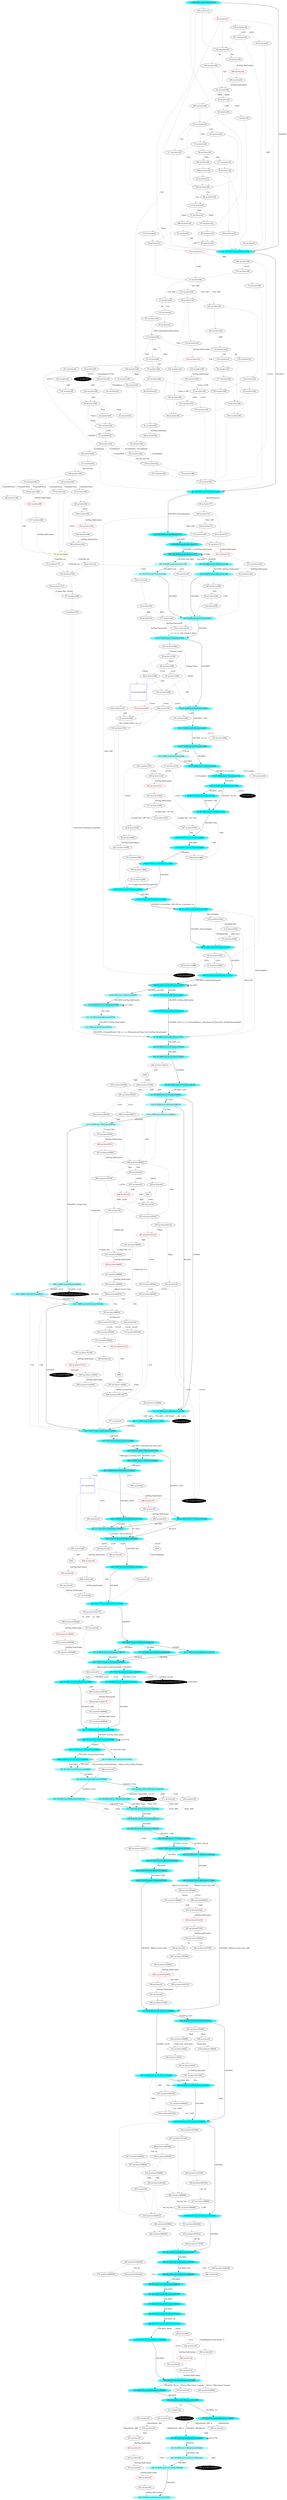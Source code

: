 digraph g {
  "A1" [style=filled fillcolor="#00ffff"label="1 100.000% [e=20.00] [stts=1]" color=grey URL="https://www.projectaon.org/en/xhtml/lw/05sots/sect1.htm"];
  "A2" [style=filled fillcolor="white"label="2 na [stts=570]"  URL="https://www.projectaon.org/en/xhtml/lw/05sots/sect2.htm"];
  "A3" [style=filled fillcolor="#98ffff"label="3 52.795% [e=8.07] [stts=8778]" color=grey URL="https://www.projectaon.org/en/xhtml/lw/05sots/sect3.htm"];
  "A5" [style=filled fillcolor="black"label="5 na [stts=0]" style=filled fontcolor=white URL="https://www.projectaon.org/en/xhtml/lw/05sots/sect5.htm"];
  "A6" [style=filled fillcolor="white"label="6 na [stts=28]"  URL="https://www.projectaon.org/en/xhtml/lw/05sots/sect6.htm"];
  "A7" [style=filled fillcolor="white"label="7 na [stts=0]"  URL="https://www.projectaon.org/en/xhtml/lw/05sots/sect7.htm"];
  "A8" [style=filled fillcolor="white"label="8 na [stts=3552]"  URL="https://www.projectaon.org/en/xhtml/lw/05sots/sect8.htm"];
  "A9" [style=filled fillcolor="white"label="9 na [stts=204]"  URL="https://www.projectaon.org/en/xhtml/lw/05sots/sect9.htm"];
  "A10" [style=filled fillcolor="white"label="10 na [stts=36]"  URL="https://www.projectaon.org/en/xhtml/lw/05sots/sect10.htm"];
  "A11" [style=filled fillcolor="white"label="11 na [stts=210]"  URL="https://www.projectaon.org/en/xhtml/lw/05sots/sect11.htm"];
  "A13" [style=filled fillcolor="white"label="13 na [stts=34]"  URL="https://www.projectaon.org/en/xhtml/lw/05sots/sect13.htm"];
  "A14" [style=filled fillcolor="#03ffff"label="14 97.434% [e=19.73] [stts=4296]" color=grey URL="https://www.projectaon.org/en/xhtml/lw/05sots/sect14.htm"];
  "A15" [style=filled fillcolor="white"label="15 na [stts=36]"  URL="https://www.projectaon.org/en/xhtml/lw/05sots/sect15.htm"];
  "A16" [style=filled fillcolor="white"label="16 na [stts=12]"  URL="https://www.projectaon.org/en/xhtml/lw/05sots/sect16.htm"];
  "A17" [style=filled fillcolor="white"label="17 na [stts=30]"  URL="https://www.projectaon.org/en/xhtml/lw/05sots/sect17.htm"];
  "A18" [style=filled fillcolor="black"label="18 na [stts=3025]" style=filled fontcolor=white URL="https://www.projectaon.org/en/xhtml/lw/05sots/sect18.htm"];
  "A19" [style=filled fillcolor="white"label="19 na [stts=38]"  URL="https://www.projectaon.org/en/xhtml/lw/05sots/sect19.htm"];
  "A20" [style=filled fillcolor="white"label="20 na [stts=1]" color=red URL="https://www.projectaon.org/en/xhtml/lw/05sots/sect20.htm"];
  "A21" [style=filled fillcolor="white"label="21 na [stts=3288]"  URL="https://www.projectaon.org/en/xhtml/lw/05sots/sect21.htm"];
  "A22" [style=filled fillcolor="white"label="22 na [stts=0]"  URL="https://www.projectaon.org/en/xhtml/lw/05sots/sect22.htm"];
  "A23" [style=filled fillcolor="white"label="23 na [stts=0]"  URL="https://www.projectaon.org/en/xhtml/lw/05sots/sect23.htm"];
  "A24" [style=filled fillcolor="white"label="24 na [stts=18]"  URL="https://www.projectaon.org/en/xhtml/lw/05sots/sect24.htm"];
  "A25" [style=filled fillcolor="white"label="25 na [stts=54]"  URL="https://www.projectaon.org/en/xhtml/lw/05sots/sect25.htm"];
  "A26" [style=filled fillcolor="white"label="26 na [stts=192]"  URL="https://www.projectaon.org/en/xhtml/lw/05sots/sect26.htm"];
  "A27" [style=filled fillcolor="white"label="27 na [stts=24]"  URL="https://www.projectaon.org/en/xhtml/lw/05sots/sect27.htm"];
  "A28" [style=filled fillcolor="white"label="28 na [stts=0]"  URL="https://www.projectaon.org/en/xhtml/lw/05sots/sect28.htm"];
  "A29" [style=filled fillcolor="white"label="29 na [stts=0]"  URL="https://www.projectaon.org/en/xhtml/lw/05sots/sect29.htm"];
  "A30" [style=filled fillcolor="#21ffff"label="30 97.434% [e=17.34] [stts=228]" color=grey URL="https://www.projectaon.org/en/xhtml/lw/05sots/sect30.htm"];
  "A31" [style=filled fillcolor="white"label="31 na [stts=30]"  URL="https://www.projectaon.org/en/xhtml/lw/05sots/sect31.htm"];
  "A32" [style=filled fillcolor="white"label="32 na [stts=12]"  URL="https://www.projectaon.org/en/xhtml/lw/05sots/sect32.htm"];
  "A33" [style=filled fillcolor="white"label="33 na [stts=36]"  URL="https://www.projectaon.org/en/xhtml/lw/05sots/sect33.htm"];
  "A34" [style=filled fillcolor="white"label="34 na [stts=168]"  URL="https://www.projectaon.org/en/xhtml/lw/05sots/sect34.htm"];
  "A35" [style=filled fillcolor="white"label="35 na [stts=2280]"  URL="https://www.projectaon.org/en/xhtml/lw/05sots/sect35.htm"];
  "A36" [style=filled fillcolor="white"label="36 na [stts=20]"  URL="https://www.projectaon.org/en/xhtml/lw/05sots/sect36.htm"];
  "A37" [style=filled fillcolor="white"label="37 na [stts=177]"  URL="https://www.projectaon.org/en/xhtml/lw/05sots/sect37.htm"];
  "A38" [style=filled fillcolor="#0fffff"label="38 48.717% [e=18.79] [stts=174]" color=grey URL="https://www.projectaon.org/en/xhtml/lw/05sots/sect38.htm"];
  "A39" [style=filled fillcolor="white"label="39 na [stts=216]"  URL="https://www.projectaon.org/en/xhtml/lw/05sots/sect39.htm"];
  "A40" [style=filled fillcolor="white"label="40 na [stts=0]"  URL="https://www.projectaon.org/en/xhtml/lw/05sots/sect40.htm"];
  "A41" [style=filled fillcolor="white"label="41 na [stts=0]"  URL="https://www.projectaon.org/en/xhtml/lw/05sots/sect41.htm"];
  "A42" [style=filled fillcolor="white"label="42 na [stts=22]"  URL="https://www.projectaon.org/en/xhtml/lw/05sots/sect42.htm"];
  "A43" [style=filled fillcolor="white"label="43 na [stts=38]"  URL="https://www.projectaon.org/en/xhtml/lw/05sots/sect43.htm"];
  "A44" [style=filled fillcolor="white"label="44 na [stts=516]"  URL="https://www.projectaon.org/en/xhtml/lw/05sots/sect44.htm"];
  "A45" [style=filled fillcolor="#acffff"label="45 30.834% [e=6.50] [stts=138]" color=grey URL="https://www.projectaon.org/en/xhtml/lw/05sots/sect45.htm"];
  "A47" [style=filled fillcolor="white"label="47 na [stts=28]"  URL="https://www.projectaon.org/en/xhtml/lw/05sots/sect47.htm"];
  "A48" [style=filled fillcolor="white"label="48 na [stts=180]"  URL="https://www.projectaon.org/en/xhtml/lw/05sots/sect48.htm"];
  "A49" [style=filled fillcolor="white"label="49 na [stts=42]"  URL="https://www.projectaon.org/en/xhtml/lw/05sots/sect49.htm"];
  "A50" [style=filled fillcolor="white"label="50 na [stts=35]"  URL="https://www.projectaon.org/en/xhtml/lw/05sots/sect50.htm"];
  "A51" [style=filled fillcolor="white"label="51 na [stts=54]"  URL="https://www.projectaon.org/en/xhtml/lw/05sots/sect51.htm"];
  "A52" [style=filled fillcolor="white"label="52 na [stts=342]"  URL="https://www.projectaon.org/en/xhtml/lw/05sots/sect52.htm"];
  "A53" [style=filled fillcolor="white"label="53 na [stts=16]"  URL="https://www.projectaon.org/en/xhtml/lw/05sots/sect53.htm"];
  "A54" [style=filled fillcolor="white"label="54 na [stts=24]"  URL="https://www.projectaon.org/en/xhtml/lw/05sots/sect54.htm"];
  "A55" [style=filled fillcolor="white"label="55 na [stts=28]"  URL="https://www.projectaon.org/en/xhtml/lw/05sots/sect55.htm"];
  "A56" [style=filled fillcolor="white"label="56 na [stts=0]"  URL="https://www.projectaon.org/en/xhtml/lw/05sots/sect56.htm"];
  "A57" [style=filled fillcolor="white"label="57 na [stts=288]"  URL="https://www.projectaon.org/en/xhtml/lw/05sots/sect57.htm"];
  "A58" [style=filled fillcolor="#00ffff"label="58 97.434% [e=19.92] [stts=7728]" color=grey URL="https://www.projectaon.org/en/xhtml/lw/05sots/sect58.htm"];
  "A59" [style=filled fillcolor="white"label="59 na [stts=71]"  URL="https://www.projectaon.org/en/xhtml/lw/05sots/sect59.htm"];
  "A60" [style=filled fillcolor="white"label="60 na [stts=38]"  URL="https://www.projectaon.org/en/xhtml/lw/05sots/sect60.htm"];
  "A61" [style=filled fillcolor="white"label="61 na [stts=14]"  URL="https://www.projectaon.org/en/xhtml/lw/05sots/sect61.htm"];
  "A62" [style=filled fillcolor="#1affff"label="62 97.434% [e=17.91] [stts=210]" color=grey URL="https://www.projectaon.org/en/xhtml/lw/05sots/sect62.htm"];
  "A63" [style=filled fillcolor="white"label="63 na [stts=0]"  URL="https://www.projectaon.org/en/xhtml/lw/05sots/sect63.htm"];
  "A64" [style=filled fillcolor="white"label="64 na [stts=31]"  URL="https://www.projectaon.org/en/xhtml/lw/05sots/sect64.htm"];
  "A65" [style=filled fillcolor="white"label="65 na [stts=120]"  URL="https://www.projectaon.org/en/xhtml/lw/05sots/sect65.htm"];
  "A66" [style=filled fillcolor="white"label="66 na [stts=0]"  URL="https://www.projectaon.org/en/xhtml/lw/05sots/sect66.htm"];
  "A67" [style=filled fillcolor="#5bffff"label="67 80.369% [e=12.82] [stts=16794]" color=grey URL="https://www.projectaon.org/en/xhtml/lw/05sots/sect67.htm"];
  "A68" [style=filled fillcolor="white"label="68 na [stts=26]"  URL="https://www.projectaon.org/en/xhtml/lw/05sots/sect68.htm"];
  "A69" [style=filled fillcolor="#00ffff"label="69 100.000% [e=20.00] [stts=83]" color=grey URL="https://www.projectaon.org/en/xhtml/lw/05sots/sect69.htm"];
  "A70" [style=filled fillcolor="white"label="70 na [stts=32]"  URL="https://www.projectaon.org/en/xhtml/lw/05sots/sect70.htm"];
  "A71" [style=filled fillcolor="white"label="71 na [stts=26]"  URL="https://www.projectaon.org/en/xhtml/lw/05sots/sect71.htm"];
  "A72" [style=filled fillcolor="white"label="72 na [stts=0]"  URL="https://www.projectaon.org/en/xhtml/lw/05sots/sect72.htm"];
  "A73" [style=filled fillcolor="white"label="73 na [stts=26]"  URL="https://www.projectaon.org/en/xhtml/lw/05sots/sect73.htm"];
  "A74" [style=filled fillcolor="white"label="74 na [stts=342]"  URL="https://www.projectaon.org/en/xhtml/lw/05sots/sect74.htm"];
  "A75" [style=filled fillcolor="white"label="75 na [stts=20]"  URL="https://www.projectaon.org/en/xhtml/lw/05sots/sect75.htm"];
  "A76" [style=filled fillcolor="white"label="76 na [stts=3552]"  URL="https://www.projectaon.org/en/xhtml/lw/05sots/sect76.htm"];
  "A77" [style=filled fillcolor="black"label="77 na [stts=0]" style=filled fontcolor=white URL="https://www.projectaon.org/en/xhtml/lw/05sots/sect77.htm"];
  "A78" [style=filled fillcolor="#61ffff"label="78 97.434% [e=12.37] [stts=228]" color=grey URL="https://www.projectaon.org/en/xhtml/lw/05sots/sect78.htm"];
  "A79" [style=filled fillcolor="white"label="79 na [stts=42]"  URL="https://www.projectaon.org/en/xhtml/lw/05sots/sect79.htm"];
  "A80" [style=filled fillcolor="white"label="80 na [stts=168]"  URL="https://www.projectaon.org/en/xhtml/lw/05sots/sect80.htm"];
  "A81" [style=filled fillcolor="white"label="81 na [stts=32]"  URL="https://www.projectaon.org/en/xhtml/lw/05sots/sect81.htm"];
  "A82" [style=filled fillcolor="white"label="82 na [stts=0]"  URL="https://www.projectaon.org/en/xhtml/lw/05sots/sect82.htm"];
  "A83" [style=filled fillcolor="white"label="83 na [stts=984]"  URL="https://www.projectaon.org/en/xhtml/lw/05sots/sect83.htm"];
  "A84" [style=filled fillcolor="white"label="84 na [stts=24]"  URL="https://www.projectaon.org/en/xhtml/lw/05sots/sect84.htm"];
  "A85" [style=filled fillcolor="white"label="85 na [stts=77]"  URL="https://www.projectaon.org/en/xhtml/lw/05sots/sect85.htm"];
  "A86" [style=filled fillcolor="white"label="86 na [stts=38]"  URL="https://www.projectaon.org/en/xhtml/lw/05sots/sect86.htm"];
  "A87" [style=filled fillcolor="#0fffff"label="87 97.434% [e=18.79] [stts=174]" color=grey URL="https://www.projectaon.org/en/xhtml/lw/05sots/sect87.htm"];
  "A88" [style=filled fillcolor="white"label="88 na [stts=18]"  URL="https://www.projectaon.org/en/xhtml/lw/05sots/sect88.htm"];
  "A89" [style=filled fillcolor="white"label="89 na [stts=3288]"  URL="https://www.projectaon.org/en/xhtml/lw/05sots/sect89.htm"];
  "A90" [style=filled fillcolor="white"label="90 na [stts=28]"  URL="https://www.projectaon.org/en/xhtml/lw/05sots/sect90.htm"];
  "A92" [style=filled fillcolor="white"label="92 na [stts=38]"  URL="https://www.projectaon.org/en/xhtml/lw/05sots/sect92.htm"];
  "A93" [style=filled fillcolor="#49ffff"label="93 97.434% [e=14.23] [stts=300]" color=grey URL="https://www.projectaon.org/en/xhtml/lw/05sots/sect93.htm"];
  "A94" [style=filled fillcolor="white"label="94 na [stts=34]"  URL="https://www.projectaon.org/en/xhtml/lw/05sots/sect94.htm"];
  "A95" [style=filled fillcolor="white"label="95 na [stts=28]"  URL="https://www.projectaon.org/en/xhtml/lw/05sots/sect95.htm"];
  "A96" [style=filled fillcolor="white"label="96 na [stts=34]"  URL="https://www.projectaon.org/en/xhtml/lw/05sots/sect96.htm"];
  "A97" [style=filled fillcolor="white"label="97 na [stts=1788]"  URL="https://www.projectaon.org/en/xhtml/lw/05sots/sect97.htm"];
  "A98" [style=filled fillcolor="#00ffff"label="98 97.434% [e=19.97] [stts=3816]" color=grey URL="https://www.projectaon.org/en/xhtml/lw/05sots/sect98.htm"];
  "A99" [style=filled fillcolor="white"label="99 na [stts=12]"  URL="https://www.projectaon.org/en/xhtml/lw/05sots/sect99.htm"];
  "A100" [style=filled fillcolor="white"label="100 na [stts=151]"  URL="https://www.projectaon.org/en/xhtml/lw/05sots/sect100.htm"];
  "A101" [style=filled fillcolor="#05ffff"label="101 27.574% [e=19.53] [stts=8376]" color=grey URL="https://www.projectaon.org/en/xhtml/lw/05sots/sect101.htm"];
  "A102" [style=filled fillcolor="white"label="102 na [stts=216]"  URL="https://www.projectaon.org/en/xhtml/lw/05sots/sect102.htm"];
  "A103" [style=filled fillcolor="white"label="103 na [stts=26]"  URL="https://www.projectaon.org/en/xhtml/lw/05sots/sect103.htm"];
  "A104" [style=filled fillcolor="white"label="104 na [stts=1]"  URL="https://www.projectaon.org/en/xhtml/lw/05sots/sect104.htm"];
  "A105" [style=filled fillcolor="#0bffff"label="105 97.434% [e=19.11] [stts=480]" color=grey URL="https://www.projectaon.org/en/xhtml/lw/05sots/sect105.htm"];
  "A107" [style=filled fillcolor="white"label="107 na [stts=0]"  URL="https://www.projectaon.org/en/xhtml/lw/05sots/sect107.htm"];
  "A108" [style=filled fillcolor="white"label="108 na [stts=32]"  URL="https://www.projectaon.org/en/xhtml/lw/05sots/sect108.htm"];
  "A109" [style=filled fillcolor="white"label="109 na [stts=14]"  URL="https://www.projectaon.org/en/xhtml/lw/05sots/sect109.htm"];
  "A110" [style=filled fillcolor="white"label="110 na [stts=0]"  URL="https://www.projectaon.org/en/xhtml/lw/05sots/sect110.htm"];
  "A111" [style=filled fillcolor="white"label="111 na [stts=360]"  URL="https://www.projectaon.org/en/xhtml/lw/05sots/sect111.htm"];
  "A112" [style=filled fillcolor="white"label="112 na [stts=32]"  URL="https://www.projectaon.org/en/xhtml/lw/05sots/sect112.htm"];
  "A113" [style=filled fillcolor="white"label="113 na [stts=18]"  URL="https://www.projectaon.org/en/xhtml/lw/05sots/sect113.htm"];
  "A114" [style=filled fillcolor="white"label="114 na [stts=0]"  URL="https://www.projectaon.org/en/xhtml/lw/05sots/sect114.htm"];
  "A115" [style=filled fillcolor="white"label="115 na [stts=246]"  URL="https://www.projectaon.org/en/xhtml/lw/05sots/sect115.htm"];
  "A116" [style=filled fillcolor="white"label="116 na [stts=0]"  URL="https://www.projectaon.org/en/xhtml/lw/05sots/sect116.htm"];
  "A117" [style=filled fillcolor="white"label="117 na [stts=18]"  URL="https://www.projectaon.org/en/xhtml/lw/05sots/sect117.htm"];
  "A118" [style=filled fillcolor="white"label="118 na [stts=3552]"  URL="https://www.projectaon.org/en/xhtml/lw/05sots/sect118.htm"];
  "A120" [style=filled fillcolor="white"label="120 na [stts=0]"  URL="https://www.projectaon.org/en/xhtml/lw/05sots/sect120.htm"];
  "A121" [style=filled fillcolor="white"label="121 na [stts=24]"  URL="https://www.projectaon.org/en/xhtml/lw/05sots/sect121.htm"];
  "A122" [style=filled fillcolor="white"label="122 na [stts=300]"  URL="https://www.projectaon.org/en/xhtml/lw/05sots/sect122.htm"];
  "A123" [style=filled fillcolor="white"label="123 na [stts=11]" color=red URL="https://www.projectaon.org/en/xhtml/lw/05sots/sect123.htm"];
  "A124" [style=filled fillcolor="white"label="124 na [stts=0]"  URL="https://www.projectaon.org/en/xhtml/lw/05sots/sect124.htm"];
  "A125" [style=filled fillcolor="white"label="125 na [stts=19]"  URL="https://www.projectaon.org/en/xhtml/lw/05sots/sect125.htm"];
  "A126" [style=filled fillcolor="white"label="126 na [stts=42]"  URL="https://www.projectaon.org/en/xhtml/lw/05sots/sect126.htm"];
  "A127" [style=filled fillcolor="white"label="127 na [stts=168]" shape=square color=blue URL="https://www.projectaon.org/en/xhtml/lw/05sots/sect127.htm"];
  "A128" [style=filled fillcolor="white"label="128 na [stts=26]"  URL="https://www.projectaon.org/en/xhtml/lw/05sots/sect128.htm"];
  "A129" [style=filled fillcolor="white"label="129 na [stts=12]"  URL="https://www.projectaon.org/en/xhtml/lw/05sots/sect129.htm"];
  "A130" [style=filled fillcolor="white"label="130 na [stts=40]"  URL="https://www.projectaon.org/en/xhtml/lw/05sots/sect130.htm"];
  "A131" [style=filled fillcolor="#01ffff"label="131 97.434% [e=19.85] [stts=3828]" color=grey URL="https://www.projectaon.org/en/xhtml/lw/05sots/sect131.htm"];
  "A132" [style=filled fillcolor="#2affff"label="132 97.434% [e=16.67] [stts=246]" color=grey URL="https://www.projectaon.org/en/xhtml/lw/05sots/sect132.htm"];
  "A133" [style=filled fillcolor="white"label="133 na [stts=32]"  URL="https://www.projectaon.org/en/xhtml/lw/05sots/sect133.htm"];
  "A134" [style=filled fillcolor="white"label="134 na [stts=30]"  URL="https://www.projectaon.org/en/xhtml/lw/05sots/sect134.htm"];
  "A136" [style=filled fillcolor="white"label="136 na [stts=246]"  URL="https://www.projectaon.org/en/xhtml/lw/05sots/sect136.htm"];
  "A137" [style=filled fillcolor="white"label="137 na [stts=201]" color=yellow style=filled URL="https://www.projectaon.org/en/xhtml/lw/05sots/sect137.htm"];
  "A138" [style=filled fillcolor="#00ffff"label="138 100.000% [e=20.00] [stts=77]" color=grey URL="https://www.projectaon.org/en/xhtml/lw/05sots/sect138.htm"];
  "A139" [style=filled fillcolor="white"label="139 na [stts=30]"  URL="https://www.projectaon.org/en/xhtml/lw/05sots/sect139.htm"];
  "A140" [style=filled fillcolor="white"label="140 na [stts=570]"  URL="https://www.projectaon.org/en/xhtml/lw/05sots/sect140.htm"];
  "A141" [style=filled fillcolor="white"label="141 na [stts=38]"  URL="https://www.projectaon.org/en/xhtml/lw/05sots/sect141.htm"];
  "A142" [style=filled fillcolor="white"label="142 na [stts=32]"  URL="https://www.projectaon.org/en/xhtml/lw/05sots/sect142.htm"];
  "A143" [style=filled fillcolor="white"label="143 na [stts=0]"  URL="https://www.projectaon.org/en/xhtml/lw/05sots/sect143.htm"];
  "A144" [style=filled fillcolor="white"label="144 na [stts=71]"  URL="https://www.projectaon.org/en/xhtml/lw/05sots/sect144.htm"];
  "A145" [style=filled fillcolor="white"label="145 na [stts=34]"  URL="https://www.projectaon.org/en/xhtml/lw/05sots/sect145.htm"];
  "A146" [style=filled fillcolor="white"label="146 na [stts=210]"  URL="https://www.projectaon.org/en/xhtml/lw/05sots/sect146.htm"];
  "A147" [style=filled fillcolor="white"label="147 na [stts=16]"  URL="https://www.projectaon.org/en/xhtml/lw/05sots/sect147.htm"];
  "A148" [style=filled fillcolor="#05ffff"label="148 97.434% [e=19.58] [stts=408]" color=grey URL="https://www.projectaon.org/en/xhtml/lw/05sots/sect148.htm"];
  "A149" [style=filled fillcolor="white"label="149 na [stts=164]"  URL="https://www.projectaon.org/en/xhtml/lw/05sots/sect149.htm"];
  "A150" [style=filled fillcolor="#55ffff"label="150 97.434% [e=13.32] [stts=318]" color=grey URL="https://www.projectaon.org/en/xhtml/lw/05sots/sect150.htm"];
  "A151" [style=filled fillcolor="white"label="151 na [stts=34]"  URL="https://www.projectaon.org/en/xhtml/lw/05sots/sect151.htm"];
  "A152" [style=filled fillcolor="#14ffff"label="152 97.434% [e=18.39] [stts=192]" color=grey URL="https://www.projectaon.org/en/xhtml/lw/05sots/sect152.htm"];
  "A153" [style=filled fillcolor="white"label="153 na [stts=24]"  URL="https://www.projectaon.org/en/xhtml/lw/05sots/sect153.htm"];
  "A154" [style=filled fillcolor="white"label="154 na [stts=22]"  URL="https://www.projectaon.org/en/xhtml/lw/05sots/sect154.htm"];
  "A155" [style=filled fillcolor="white"label="155 na [stts=264]"  URL="https://www.projectaon.org/en/xhtml/lw/05sots/sect155.htm"];
  "A156" [style=filled fillcolor="white"label="156 na [stts=3816]"  URL="https://www.projectaon.org/en/xhtml/lw/05sots/sect156.htm"];
  "A157" [style=filled fillcolor="white"label="157 na [stts=14]"  URL="https://www.projectaon.org/en/xhtml/lw/05sots/sect157.htm"];
  "A158" [style=filled fillcolor="white"label="158 na [stts=444]"  URL="https://www.projectaon.org/en/xhtml/lw/05sots/sect158.htm"];
  "A159" [style=filled fillcolor="white"label="159 na [stts=157]"  URL="https://www.projectaon.org/en/xhtml/lw/05sots/sect159.htm"];
  "A160" [style=filled fillcolor="white"label="160 na [stts=46]"  URL="https://www.projectaon.org/en/xhtml/lw/05sots/sect160.htm"];
  "A161" [style=filled fillcolor="white"label="161 na [stts=3]"  URL="https://www.projectaon.org/en/xhtml/lw/05sots/sect161.htm"];
  "A162" [style=filled fillcolor="white"label="162 na [stts=0]"  URL="https://www.projectaon.org/en/xhtml/lw/05sots/sect162.htm"];
  "A163" [style=filled fillcolor="white"label="163 na [stts=71]"  URL="https://www.projectaon.org/en/xhtml/lw/05sots/sect163.htm"];
  "A164" [style=filled fillcolor="white"label="164 na [stts=32]"  URL="https://www.projectaon.org/en/xhtml/lw/05sots/sect164.htm"];
  "A165" [style=filled fillcolor="#50ffff"label="165 66.600% [e=13.66] [stts=116]" color=grey URL="https://www.projectaon.org/en/xhtml/lw/05sots/sect165.htm"];
  "A166" [style=filled fillcolor="white"label="166 na [stts=30]"  URL="https://www.projectaon.org/en/xhtml/lw/05sots/sect166.htm"];
  "A167" [style=filled fillcolor="white"label="167 na [stts=516]"  URL="https://www.projectaon.org/en/xhtml/lw/05sots/sect167.htm"];
  "A169" [style=filled fillcolor="white"label="169 na [stts=20]"  URL="https://www.projectaon.org/en/xhtml/lw/05sots/sect169.htm"];
  "A170" [style=filled fillcolor="white"label="170 na [stts=0]"  URL="https://www.projectaon.org/en/xhtml/lw/05sots/sect170.htm"];
  "A171" [style=filled fillcolor="#07ffff"label="171 97.434% [e=19.37] [stts=444]" color=grey URL="https://www.projectaon.org/en/xhtml/lw/05sots/sect171.htm"];
  "A172" [style=filled fillcolor="white"label="172 na [stts=12]"  URL="https://www.projectaon.org/en/xhtml/lw/05sots/sect172.htm"];
  "A173" [style=filled fillcolor="white"label="173 na [stts=36]"  URL="https://www.projectaon.org/en/xhtml/lw/05sots/sect173.htm"];
  "A174" [style=filled fillcolor="white"label="174 na [stts=65]"  URL="https://www.projectaon.org/en/xhtml/lw/05sots/sect174.htm"];
  "A175" [style=filled fillcolor="white"label="175 na [stts=34]"  URL="https://www.projectaon.org/en/xhtml/lw/05sots/sect175.htm"];
  "A176" [style=filled fillcolor="#00ffff"label="176 100.000% [e=20.00] [stts=45]" color=grey URL="https://www.projectaon.org/en/xhtml/lw/05sots/sect176.htm"];
  "A177" [style=filled fillcolor="white"label="177 na [stts=38]"  URL="https://www.projectaon.org/en/xhtml/lw/05sots/sect177.htm"];
  "A178" [style=filled fillcolor="white"label="178 na [stts=229]" color=red URL="https://www.projectaon.org/en/xhtml/lw/05sots/sect178.htm"];
  "A179" [style=filled fillcolor="white"label="179 na [stts=42]"  URL="https://www.projectaon.org/en/xhtml/lw/05sots/sect179.htm"];
  "A180" [style=filled fillcolor="#acffff"label="180 30.834% [e=6.50] [stts=138]" color=grey URL="https://www.projectaon.org/en/xhtml/lw/05sots/sect180.htm"];
  "A181" [style=filled fillcolor="white"label="181 na [stts=1908]"  URL="https://www.projectaon.org/en/xhtml/lw/05sots/sect181.htm"];
  "A182" [style=filled fillcolor="#33ffff"label="182 97.434% [e=15.93] [stts=264]" color=grey URL="https://www.projectaon.org/en/xhtml/lw/05sots/sect182.htm"];
  "A183" [style=filled fillcolor="white"label="183 na [stts=28]"  URL="https://www.projectaon.org/en/xhtml/lw/05sots/sect183.htm"];
  "A184" [style=filled fillcolor="white"label="184 na [stts=26]"  URL="https://www.projectaon.org/en/xhtml/lw/05sots/sect184.htm"];
  "A185" [style=filled fillcolor="white"label="185 na [stts=36]"  URL="https://www.projectaon.org/en/xhtml/lw/05sots/sect185.htm"];
  "A186" [style=filled fillcolor="white"label="186 na [stts=0]"  URL="https://www.projectaon.org/en/xhtml/lw/05sots/sect186.htm"];
  "A187" [style=filled fillcolor="white"label="187 na [stts=32]"  URL="https://www.projectaon.org/en/xhtml/lw/05sots/sect187.htm"];
  "A188" [style=filled fillcolor="white"label="188 na [stts=14]"  URL="https://www.projectaon.org/en/xhtml/lw/05sots/sect188.htm"];
  "A189" [style=filled fillcolor="white"label="189 na [stts=120]"  URL="https://www.projectaon.org/en/xhtml/lw/05sots/sect189.htm"];
  "A191" [style=filled fillcolor="white"label="191 na [stts=34]"  URL="https://www.projectaon.org/en/xhtml/lw/05sots/sect191.htm"];
  "A192" [style=filled fillcolor="white"label="192 na [stts=0]"  URL="https://www.projectaon.org/en/xhtml/lw/05sots/sect192.htm"];
  "A193" [style=filled fillcolor="white"label="193 na [stts=0]"  URL="https://www.projectaon.org/en/xhtml/lw/05sots/sect193.htm"];
  "A194" [style=filled fillcolor="white"label="194 na [stts=1669]"  URL="https://www.projectaon.org/en/xhtml/lw/05sots/sect194.htm"];
  "A195" [style=filled fillcolor="#99ffff"label="195 0.988% [e=8.00] [stts=228]" color=grey URL="https://www.projectaon.org/en/xhtml/lw/05sots/sect195.htm"];
  "A196" [style=filled fillcolor="white"label="196 na [stts=0]"  URL="https://www.projectaon.org/en/xhtml/lw/05sots/sect196.htm"];
  "A197" [style=filled fillcolor="white"label="197 na [stts=38]"  URL="https://www.projectaon.org/en/xhtml/lw/05sots/sect197.htm"];
  "A198" [style=filled fillcolor="white"label="198 na [stts=38]"  URL="https://www.projectaon.org/en/xhtml/lw/05sots/sect198.htm"];
  "A199" [style=filled fillcolor="white"label="199 na [stts=228]"  URL="https://www.projectaon.org/en/xhtml/lw/05sots/sect199.htm"];
  "A200" [style=filled fillcolor="#53ffff"label="200 80.369% [e=13.47] [stts=16042]" color=grey URL="https://www.projectaon.org/en/xhtml/lw/05sots/sect200.htm"];
  "A201" [style=filled fillcolor="#4affff"label="201 80.369% [e=14.12] [stts=15026]" color=grey URL="https://www.projectaon.org/en/xhtml/lw/05sots/sect201.htm"];
  "A202" [style=filled fillcolor="#03ffff"label="202 49.433% [e=19.69] [stts=631560]" color=grey URL="https://www.projectaon.org/en/xhtml/lw/05sots/sect202.htm"];
  "A203" [style=filled fillcolor="white"label="203 na [stts=260640]"  URL="https://www.projectaon.org/en/xhtml/lw/05sots/sect203.htm"];
  "A204" [style=filled fillcolor="#a4ffff"label="204 19.093% [e=7.12] [stts=2491200]" color=grey URL="https://www.projectaon.org/en/xhtml/lw/05sots/sect204.htm"];
  "A205" [style=filled fillcolor="white"label="205 na [stts=36344]"  URL="https://www.projectaon.org/en/xhtml/lw/05sots/sect205.htm"];
  "A206" [style=filled fillcolor="#00ffff"label="206 49.433% [e=19.97] [stts=564018]" color=grey URL="https://www.projectaon.org/en/xhtml/lw/05sots/sect206.htm"];
  "A207" [style=filled fillcolor="#44ffff"label="207 21.713% [e=14.60] [stts=103442]" color=grey URL="https://www.projectaon.org/en/xhtml/lw/05sots/sect207.htm"];
  "A208" [style=filled fillcolor="white"label="208 na [stts=0]"  URL="https://www.projectaon.org/en/xhtml/lw/05sots/sect208.htm"];
  "A209" [style=filled fillcolor="white"label="209 na [stts=0]"  URL="https://www.projectaon.org/en/xhtml/lw/05sots/sect209.htm"];
  "A210" [style=filled fillcolor="#68ffff"label="210 34.603% [e=11.78] [stts=221544]" color=grey URL="https://www.projectaon.org/en/xhtml/lw/05sots/sect210.htm"];
  "A211" [style=filled fillcolor="white"label="211 na [stts=256452]"  URL="https://www.projectaon.org/en/xhtml/lw/05sots/sect211.htm"];
  "A212" [style=filled fillcolor="white"label="212 na [stts=79828]"  URL="https://www.projectaon.org/en/xhtml/lw/05sots/sect212.htm"];
  "A213" [style=filled fillcolor="white"label="213 na [stts=260640]"  URL="https://www.projectaon.org/en/xhtml/lw/05sots/sect213.htm"];
  "A214" [style=filled fillcolor="#00ffff"label="214 49.433% [e=20.00] [stts=290256]" color=grey URL="https://www.projectaon.org/en/xhtml/lw/05sots/sect214.htm"];
  "A215" [style=filled fillcolor="#a5ffff"label="215 2.259% [e=7.00] [stts=29870]" color=grey URL="https://www.projectaon.org/en/xhtml/lw/05sots/sect215.htm"];
  "A216" [style=filled fillcolor="white"label="216 na [stts=494412]"  URL="https://www.projectaon.org/en/xhtml/lw/05sots/sect216.htm"];
  "A217" [style=filled fillcolor="white"label="217 na [stts=0]"  URL="https://www.projectaon.org/en/xhtml/lw/05sots/sect217.htm"];
  "A218" [style=filled fillcolor="#17ffff"label="218 27.191% [e=18.12] [stts=130320]" color=grey URL="https://www.projectaon.org/en/xhtml/lw/05sots/sect218.htm"];
  "A219" [style=filled fillcolor="#00ffff"label="219 49.433% [e=20.00] [stts=177864]" color=grey URL="https://www.projectaon.org/en/xhtml/lw/05sots/sect219.htm"];
  "A220" [style=filled fillcolor="#7fffff"label="220 1.808% [e=10.00] [stts=102636]" color=grey URL="https://www.projectaon.org/en/xhtml/lw/05sots/sect220.htm"];
  "A221" [style=filled fillcolor="#1cffff"label="221 79.917% [e=17.78] [stts=247608]" color=grey URL="https://www.projectaon.org/en/xhtml/lw/05sots/sect221.htm"];
  "A222" [style=filled fillcolor="white"label="222 na [stts=0]"  URL="https://www.projectaon.org/en/xhtml/lw/05sots/sect222.htm"];
  "A224" [style=filled fillcolor="#13ffff"label="224 79.917% [e=18.47] [stts=200368]" color=grey URL="https://www.projectaon.org/en/xhtml/lw/05sots/sect224.htm"];
  "A225" [style=filled fillcolor="white"label="225 na [stts=287916]"  URL="https://www.projectaon.org/en/xhtml/lw/05sots/sect225.htm"];
  "A226" [style=filled fillcolor="white"label="226 na [stts=0]"  URL="https://www.projectaon.org/en/xhtml/lw/05sots/sect226.htm"];
  "A227" [style=filled fillcolor="white"label="227 na [stts=311430]"  URL="https://www.projectaon.org/en/xhtml/lw/05sots/sect227.htm"];
  "A228" [style=filled fillcolor="white"label="228 na [stts=229118]"  URL="https://www.projectaon.org/en/xhtml/lw/05sots/sect228.htm"];
  "A229" [style=filled fillcolor="white"label="229 na [stts=65160]"  URL="https://www.projectaon.org/en/xhtml/lw/05sots/sect229.htm"];
  "A230" [style=filled fillcolor="black"label="230 na [stts=0]" style=filled fontcolor=white URL="https://www.projectaon.org/en/xhtml/lw/05sots/sect230.htm"];
  "A232" [style=filled fillcolor="black"label="232 na [stts=0]" style=filled fontcolor=white URL="https://www.projectaon.org/en/xhtml/lw/05sots/sect232.htm"];
  "A233" [style=filled fillcolor="#00ffff"label="233 49.433% [e=20.00] [stts=176232]" color=grey URL="https://www.projectaon.org/en/xhtml/lw/05sots/sect233.htm"];
  "A234" [style=filled fillcolor="white"label="234 na [stts=36344]"  URL="https://www.projectaon.org/en/xhtml/lw/05sots/sect234.htm"];
  "A235" [style=filled fillcolor="white"label="235 na [stts=162900]"  URL="https://www.projectaon.org/en/xhtml/lw/05sots/sect235.htm"];
  "A236" [style=filled fillcolor="white"label="236 na [stts=0]"  URL="https://www.projectaon.org/en/xhtml/lw/05sots/sect236.htm"];
  "A237" [style=filled fillcolor="white"label="237 na [stts=194862]"  URL="https://www.projectaon.org/en/xhtml/lw/05sots/sect237.htm"];
  "A238" [style=filled fillcolor="white"label="238 na [stts=19769]"  URL="https://www.projectaon.org/en/xhtml/lw/05sots/sect238.htm"];
  "A239" [style=filled fillcolor="white"label="239 na [stts=0]"  URL="https://www.projectaon.org/en/xhtml/lw/05sots/sect239.htm"];
  "A241" [style=filled fillcolor="white"label="241 na [stts=231342]"  URL="https://www.projectaon.org/en/xhtml/lw/05sots/sect241.htm"];
  "A242" [style=filled fillcolor="white"label="242 na [stts=91232]"  URL="https://www.projectaon.org/en/xhtml/lw/05sots/sect242.htm"];
  "A243" [style=filled fillcolor="white"label="243 na [stts=0]"  URL="https://www.projectaon.org/en/xhtml/lw/05sots/sect243.htm"];
  "A244" [style=filled fillcolor="#04ffff"label="244 79.917% [e=19.62] [stts=161272]" color=grey URL="https://www.projectaon.org/en/xhtml/lw/05sots/sect244.htm"];
  "A245" [style=filled fillcolor="white"label="245 na [stts=0]"  URL="https://www.projectaon.org/en/xhtml/lw/05sots/sect245.htm"];
  "A246" [style=filled fillcolor="white"label="246 na [stts=92872]"  URL="https://www.projectaon.org/en/xhtml/lw/05sots/sect246.htm"];
  "A247" [style=filled fillcolor="#12ffff"label="247 49.433% [e=18.52] [stts=188964]" color=grey URL="https://www.projectaon.org/en/xhtml/lw/05sots/sect247.htm"];
  "A248" [style=filled fillcolor="white"label="248 na [stts=529548]"  URL="https://www.projectaon.org/en/xhtml/lw/05sots/sect248.htm"];
  "A249" [style=filled fillcolor="white"label="249 na [stts=114040]"  URL="https://www.projectaon.org/en/xhtml/lw/05sots/sect249.htm"];
  "A250" [style=filled fillcolor="#74ffff"label="250 14.830% [e=10.85] [stts=234576]" color=grey URL="https://www.projectaon.org/en/xhtml/lw/05sots/sect250.htm"];
  "A251" [style=filled fillcolor="white"label="251 na [stts=58644]"  URL="https://www.projectaon.org/en/xhtml/lw/05sots/sect251.htm"];
  "A252" [style=filled fillcolor="white"label="252 na [stts=28670]"  URL="https://www.projectaon.org/en/xhtml/lw/05sots/sect252.htm"];
  "A253" [style=filled fillcolor="#00ffff"label="253 49.433% [e=20.00] [stts=164485]" color=grey URL="https://www.projectaon.org/en/xhtml/lw/05sots/sect253.htm"];
  "A254" [style=filled fillcolor="#0affff"label="254 31.967% [e=19.14] [stts=221544]" color=grey URL="https://www.projectaon.org/en/xhtml/lw/05sots/sect254.htm"];
  "A255" [style=filled fillcolor="white"label="255 na [stts=114040]"  URL="https://www.projectaon.org/en/xhtml/lw/05sots/sect255.htm"];
  "A256" [style=filled fillcolor="white"label="256 na [stts=250026]"  URL="https://www.projectaon.org/en/xhtml/lw/05sots/sect256.htm"];
  "A258" [style=filled fillcolor="white"label="258 na [stts=0]"  URL="https://www.projectaon.org/en/xhtml/lw/05sots/sect258.htm"];
  "A259" [style=filled fillcolor="black"label="259 0.452% [e=9.00] [stts=8913]" style=filled fontcolor=white URL="https://www.projectaon.org/en/xhtml/lw/05sots/sect259.htm"];
  "A260" [style=filled fillcolor="white"label="260 na [stts=0]"  URL="https://www.projectaon.org/en/xhtml/lw/05sots/sect260.htm"];
  "A261" [style=filled fillcolor="black"label="261 7.992% [e=19.14] [stts=221545]" style=filled fontcolor=white URL="https://www.projectaon.org/en/xhtml/lw/05sots/sect261.htm"];
  "A262" [style=filled fillcolor="white"label="262 na [stts=85530]"  URL="https://www.projectaon.org/en/xhtml/lw/05sots/sect262.htm"];
  "A263" [style=filled fillcolor="white"label="263 na [stts=0]"  URL="https://www.projectaon.org/en/xhtml/lw/05sots/sect263.htm"];
  "A264" [style=filled fillcolor="white"label="264 na [stts=161272]"  URL="https://www.projectaon.org/en/xhtml/lw/05sots/sect264.htm"];
  "A265" [style=filled fillcolor="white"label="265 na [stts=280728]"  URL="https://www.projectaon.org/en/xhtml/lw/05sots/sect265.htm"];
  "A266" [style=filled fillcolor="white"label="266 na [stts=34186]"  URL="https://www.projectaon.org/en/xhtml/lw/05sots/sect266.htm"];
  "A267" [style=filled fillcolor="white"label="267 na [stts=105396]"  URL="https://www.projectaon.org/en/xhtml/lw/05sots/sect267.htm"];
  "A268" [style=filled fillcolor="#97ffff"label="268 19.093% [e=8.11] [stts=2359296]" color=grey URL="https://www.projectaon.org/en/xhtml/lw/05sots/sect268.htm"];
  "A269" [style=filled fillcolor="#3cffff"label="269 78.109% [e=15.29] [stts=122990]" color=grey URL="https://www.projectaon.org/en/xhtml/lw/05sots/sect269.htm"];
  "A270" [style=filled fillcolor="white"label="270 na [stts=136836]"  URL="https://www.projectaon.org/en/xhtml/lw/05sots/sect270.htm"];
  "A271" [style=filled fillcolor="#13ffff"label="271 39.958% [e=18.49] [stts=200368]" color=grey URL="https://www.projectaon.org/en/xhtml/lw/05sots/sect271.htm"];
  "A272" [style=filled fillcolor="#08ffff"label="272 49.433% [e=19.32] [stts=398250]" color=grey URL="https://www.projectaon.org/en/xhtml/lw/05sots/sect272.htm"];
  "A273" [style=filled fillcolor="white"label="273 na [stts=14010]"  URL="https://www.projectaon.org/en/xhtml/lw/05sots/sect273.htm"];
  "A274" [style=filled fillcolor="white"label="274 na [stts=468456]"  URL="https://www.projectaon.org/en/xhtml/lw/05sots/sect274.htm"];
  "A275" [style=filled fillcolor="#13ffff"label="275 79.917% [e=18.51] [stts=234576]" color=grey URL="https://www.projectaon.org/en/xhtml/lw/05sots/sect275.htm"];
  "A276" [style=filled fillcolor="white"label="276 na [stts=397452]"  URL="https://www.projectaon.org/en/xhtml/lw/05sots/sect276.htm"];
  "A277" [style=filled fillcolor="white"label="277 na [stts=0]"  URL="https://www.projectaon.org/en/xhtml/lw/05sots/sect277.htm"];
  "A278" [style=filled fillcolor="white"label="278 na [stts=0]"  URL="https://www.projectaon.org/en/xhtml/lw/05sots/sect278.htm"];
  "A279" [style=filled fillcolor="#b2ffff"label="279 2.259% [e=6.00] [stts=26820]" color=grey URL="https://www.projectaon.org/en/xhtml/lw/05sots/sect279.htm"];
  "A281" [style=filled fillcolor="white"label="281 na [stts=1824]"  URL="https://www.projectaon.org/en/xhtml/lw/05sots/sect281.htm"];
  "A282" [style=filled fillcolor="#19ffff"label="282 15.983% [e=18.03] [stts=110234]" color=grey URL="https://www.projectaon.org/en/xhtml/lw/05sots/sect282.htm"];
  "A283" [style=filled fillcolor="white"label="283 na [stts=143352]"  URL="https://www.projectaon.org/en/xhtml/lw/05sots/sect283.htm"];
  "A284" [style=filled fillcolor="white"label="284 na [stts=433962]"  URL="https://www.projectaon.org/en/xhtml/lw/05sots/sect284.htm"];
  "A285" [style=filled fillcolor="#42ffff"label="285 80.369% [e=14.77] [stts=14010]" color=grey URL="https://www.projectaon.org/en/xhtml/lw/05sots/sect285.htm"];
  "A286" [style=filled fillcolor="#00ffff"label="286 49.433% [e=20.00] [stts=323370]" color=grey URL="https://www.projectaon.org/en/xhtml/lw/05sots/sect286.htm"];
  "A287" [style=filled fillcolor="white"label="287 na [stts=0]"  URL="https://www.projectaon.org/en/xhtml/lw/05sots/sect287.htm"];
  "A288" [style=filled fillcolor="#1fffff"label="288 4.028% [e=17.51] [stts=260640]" color=grey URL="https://www.projectaon.org/en/xhtml/lw/05sots/sect288.htm"];
  "A289" [style=filled fillcolor="#00ffff"label="289 49.433% [e=20.00] [stts=191676]" color=grey URL="https://www.projectaon.org/en/xhtml/lw/05sots/sect289.htm"];
  "A290" [style=filled fillcolor="white"label="290 na [stts=48880]"  URL="https://www.projectaon.org/en/xhtml/lw/05sots/sect290.htm"];
  "A291" [style=filled fillcolor="#12ffff"label="291 27.191% [e=18.58] [stts=130320]" color=grey URL="https://www.projectaon.org/en/xhtml/lw/05sots/sect291.htm"];
  "A292" [style=filled fillcolor="#01ffff"label="292 49.433% [e=19.92] [stts=468456]" color=grey URL="https://www.projectaon.org/en/xhtml/lw/05sots/sect292.htm"];
  "A293" [style=filled fillcolor="black"label="293 na [stts=36345]" style=filled fontcolor=white URL="https://www.projectaon.org/en/xhtml/lw/05sots/sect293.htm"];
  "A294" [style=filled fillcolor="#8dffff"label="294 49.433% [e=8.93] [stts=260640]" color=grey URL="https://www.projectaon.org/en/xhtml/lw/05sots/sect294.htm"];
  "A295" [style=filled fillcolor="#13ffff"label="295 15.983% [e=18.49] [stts=103718]" color=grey URL="https://www.projectaon.org/en/xhtml/lw/05sots/sect295.htm"];
  "A296" [style=filled fillcolor="white"label="296 na [stts=311430]"  URL="https://www.projectaon.org/en/xhtml/lw/05sots/sect296.htm"];
  "A297" [style=filled fillcolor="white"label="297 na [stts=0]"  URL="https://www.projectaon.org/en/xhtml/lw/05sots/sect297.htm"];
  "A298" [style=filled fillcolor="white"label="298 na [stts=42900]"  URL="https://www.projectaon.org/en/xhtml/lw/05sots/sect298.htm"];
  "A300" [style=filled fillcolor="#03ffff"label="300 27.191% [e=19.75] [stts=91224]" color=grey URL="https://www.projectaon.org/en/xhtml/lw/05sots/sect300.htm"];
  "A301" [style=filled fillcolor="#99ffff"label="301 2.259% [e=8.00] [stts=9540]" color=grey URL="https://www.projectaon.org/en/xhtml/lw/05sots/sect301.htm"];
  "A302" [style=filled fillcolor="#4affff"label="302 49.433% [e=14.18] [stts=195480]" color=grey URL="https://www.projectaon.org/en/xhtml/lw/05sots/sect302.htm"];
  "A303" [style=filled fillcolor="white"label="303 na [stts=0]"  URL="https://www.projectaon.org/en/xhtml/lw/05sots/sect303.htm"];
  "A304" [style=filled fillcolor="black"label="304 na [stts=79589]" style=filled fontcolor=white URL="https://www.projectaon.org/en/xhtml/lw/05sots/sect304.htm"];
  "A305" [style=filled fillcolor="white"label="305 na [stts=0]"  URL="https://www.projectaon.org/en/xhtml/lw/05sots/sect305.htm"];
  "A306" [style=filled fillcolor="white"label="306 na [stts=127620]"  URL="https://www.projectaon.org/en/xhtml/lw/05sots/sect306.htm"];
  "A307" [style=filled fillcolor="white"label="307 na [stts=378660]"  URL="https://www.projectaon.org/en/xhtml/lw/05sots/sect307.htm"];
  "A308" [style=filled fillcolor="#0dffff"label="308 79.917% [e=18.91] [stts=187336]" color=grey URL="https://www.projectaon.org/en/xhtml/lw/05sots/sect308.htm"];
  "A309" [style=filled fillcolor="white"label="309 na [stts=529548]"  URL="https://www.projectaon.org/en/xhtml/lw/05sots/sect309.htm"];
  "A310" [style=filled fillcolor="white"label="310 na [stts=0]"  URL="https://www.projectaon.org/en/xhtml/lw/05sots/sect310.htm"];
  "A311" [style=filled fillcolor="white"label="311 na [stts=0]"  URL="https://www.projectaon.org/en/xhtml/lw/05sots/sect311.htm"];
  "A312" [style=filled fillcolor="#74ffff"label="312 34.603% [e=10.85] [stts=234576]" color=grey URL="https://www.projectaon.org/en/xhtml/lw/05sots/sect312.htm"];
  "A313" [style=filled fillcolor="#2dffff"label="313 79.917% [e=16.41] [stts=122990]" color=grey URL="https://www.projectaon.org/en/xhtml/lw/05sots/sect313.htm"];
  "A314" [style=filled fillcolor="white"label="314 na [stts=378660]"  URL="https://www.projectaon.org/en/xhtml/lw/05sots/sect314.htm"];
  "A315" [style=filled fillcolor="white"label="315 na [stts=0]"  URL="https://www.projectaon.org/en/xhtml/lw/05sots/sect315.htm"];
  "A317" [style=filled fillcolor="#4fffff"label="317 80.369% [e=13.77] [stts=30520]" color=grey URL="https://www.projectaon.org/en/xhtml/lw/05sots/sect317.htm"];
  "A318" [style=filled fillcolor="white"label="318 na [stts=353754]"  URL="https://www.projectaon.org/en/xhtml/lw/05sots/sect318.htm"];
  "A319" [style=filled fillcolor="white"label="319 na [stts=0]"  URL="https://www.projectaon.org/en/xhtml/lw/05sots/sect319.htm"];
  "A320" [style=filled fillcolor="#00ffff"label="320 49.433% [e=20.00] [stts=367278]" color=yellow style=filled URL="https://www.projectaon.org/en/xhtml/lw/05sots/sect320.htm"];
  "A321" [style=filled fillcolor="white"label="321 na [stts=2016]"  URL="https://www.projectaon.org/en/xhtml/lw/05sots/sect321.htm"];
  "A322" [style=filled fillcolor="white"label="322 na [stts=32150]"  URL="https://www.projectaon.org/en/xhtml/lw/05sots/sect322.htm"];
  "A323" [style=filled fillcolor="#80ffff"label="323 49.433% [e=9.90] [stts=247608]" color=grey URL="https://www.projectaon.org/en/xhtml/lw/05sots/sect323.htm"];
  "A325" [style=filled fillcolor="#26ffff"label="325 79.917% [e=16.99] [stts=55788]" color=grey URL="https://www.projectaon.org/en/xhtml/lw/05sots/sect325.htm"];
  "A326" [style=filled fillcolor="white"label="326 na [stts=177078]"  URL="https://www.projectaon.org/en/xhtml/lw/05sots/sect326.htm"];
  "A327" [style=filled fillcolor="#2bffff"label="327 7.992% [e=16.62] [stts=134212]" color=grey URL="https://www.projectaon.org/en/xhtml/lw/05sots/sect327.htm"];
  "A328" [style=filled fillcolor="white"label="328 na [stts=254232]"  URL="https://www.projectaon.org/en/xhtml/lw/05sots/sect328.htm"];
  "A329" [style=filled fillcolor="white"label="329 na [stts=30114]"  URL="https://www.projectaon.org/en/xhtml/lw/05sots/sect329.htm"];
  "A331" [style=filled fillcolor="#00ffff"label="331 49.433% [e=20.00] [stts=493758]" color=grey URL="https://www.projectaon.org/en/xhtml/lw/05sots/sect331.htm"];
  "A332" [style=filled fillcolor="white"label="332 na [stts=129506]"  URL="https://www.projectaon.org/en/xhtml/lw/05sots/sect332.htm"];
  "A333" [style=filled fillcolor="white"label="333 na [stts=109224]"  URL="https://www.projectaon.org/en/xhtml/lw/05sots/sect333.htm"];
  "A334" [style=filled fillcolor="white"label="334 na [stts=0]" color=red URL="https://www.projectaon.org/en/xhtml/lw/05sots/sect334.htm"];
  "A335" [style=filled fillcolor="#a4ffff"label="335 19.093% [e=7.08] [stts=2435040]" color=grey URL="https://www.projectaon.org/en/xhtml/lw/05sots/sect335.htm"];
  "A336" [style=filled fillcolor="white"label="336 na [stts=0]"  URL="https://www.projectaon.org/en/xhtml/lw/05sots/sect336.htm"];
  "A337" [style=filled fillcolor="#0cffff"label="337 14.830% [e=19.01] [stts=175932]" color=grey URL="https://www.projectaon.org/en/xhtml/lw/05sots/sect337.htm"];
  "A338" [style=filled fillcolor="#9affff"label="338 21.002% [e=7.85] [stts=28670]" color=grey URL="https://www.projectaon.org/en/xhtml/lw/05sots/sect338.htm"];
  "A339" [style=filled fillcolor="#55ffff"label="339 49.433% [e=13.31] [stts=208512]" color=grey URL="https://www.projectaon.org/en/xhtml/lw/05sots/sect339.htm"];
  "A340" [style=filled fillcolor="white"label="340 na [stts=568032]"  URL="https://www.projectaon.org/en/xhtml/lw/05sots/sect340.htm"];
  "A341" [style=filled fillcolor="white"label="341 na [stts=38684]"  URL="https://www.projectaon.org/en/xhtml/lw/05sots/sect341.htm"];
  "A342" [style=filled fillcolor="white"label="342 na [stts=354792]"  URL="https://www.projectaon.org/en/xhtml/lw/05sots/sect342.htm"];
  "A343" [style=filled fillcolor="#08ffff"label="343 79.917% [e=19.29] [stts=174304]" color=grey URL="https://www.projectaon.org/en/xhtml/lw/05sots/sect343.htm"];
  "A344" [style=filled fillcolor="white"label="344 na [stts=149868]"  URL="https://www.projectaon.org/en/xhtml/lw/05sots/sect344.htm"];
  "A345" [style=filled fillcolor="white"label="345 na [stts=22600]"  URL="https://www.projectaon.org/en/xhtml/lw/05sots/sect345.htm"];
  "A346" [style=filled fillcolor="white"label="346 na [stts=0]"  URL="https://www.projectaon.org/en/xhtml/lw/05sots/sect346.htm"];
  "A347" [style=filled fillcolor="#3effff"label="347 31.967% [e=15.12] [stts=178672]" color=grey URL="https://www.projectaon.org/en/xhtml/lw/05sots/sect347.htm"];
  "A348" [style=filled fillcolor="white"label="348 na [stts=107940]"  URL="https://www.projectaon.org/en/xhtml/lw/05sots/sect348.htm"];
  "A349" [style=filled fillcolor="white"label="349 na [stts=0]"  URL="https://www.projectaon.org/en/xhtml/lw/05sots/sect349.htm"];
  "A350" [style=filled fillcolor="white"label="350 na [stts=0]"  URL="https://www.projectaon.org/en/xhtml/lw/05sots/sect350.htm"];
  "A351" [style=filled fillcolor="white"label="351 na [stts=445242]"  URL="https://www.projectaon.org/en/xhtml/lw/05sots/sect351.htm"];
  "A352" [style=filled fillcolor="#35ffff"label="352 79.917% [e=15.80] [stts=129506]" color=grey URL="https://www.projectaon.org/en/xhtml/lw/05sots/sect352.htm"];
  "A354" [style=filled fillcolor="white"label="354 na [stts=0]"  URL="https://www.projectaon.org/en/xhtml/lw/05sots/sect354.htm"];
  "A356" [style=filled fillcolor="white"label="356 na [stts=1824]"  URL="https://www.projectaon.org/en/xhtml/lw/05sots/sect356.htm"];
  "A357" [style=filled fillcolor="white"label="357 na [stts=0]" shape=square color=blue URL="https://www.projectaon.org/en/xhtml/lw/05sots/sect357.htm"];
  "A358" [style=filled fillcolor="white"label="358 na [stts=326148]"  URL="https://www.projectaon.org/en/xhtml/lw/05sots/sect358.htm"];
  "A359" [style=filled fillcolor="#0cffff"label="359 27.191% [e=18.98] [stts=130320]" color=grey URL="https://www.projectaon.org/en/xhtml/lw/05sots/sect359.htm"];
  "A360" [style=filled fillcolor="white"label="360 na [stts=0]"  URL="https://www.projectaon.org/en/xhtml/lw/05sots/sect360.htm"];
  "A362" [style=filled fillcolor="white"label="362 na [stts=280728]"  URL="https://www.projectaon.org/en/xhtml/lw/05sots/sect362.htm"];
  "A363" [style=filled fillcolor="#8cffff"label="363 1.808% [e=9.00] [stts=8912]" color=grey URL="https://www.projectaon.org/en/xhtml/lw/05sots/sect363.htm"];
  "A364" [style=filled fillcolor="#22ffff"label="364 22.242% [e=17.29] [stts=130320]" color=grey URL="https://www.projectaon.org/en/xhtml/lw/05sots/sect364.htm"];
  "A365" [style=filled fillcolor="#09ffff"label="365 14.830% [e=19.26] [stts=319380]" color=grey URL="https://www.projectaon.org/en/xhtml/lw/05sots/sect365.htm"];
  "A366" [style=filled fillcolor="black"label="366 na [stts=0]" style=filled fontcolor=white URL="https://www.projectaon.org/en/xhtml/lw/05sots/sect366.htm"];
  "A367" [style=filled fillcolor="white"label="367 na [stts=358686]"  URL="https://www.projectaon.org/en/xhtml/lw/05sots/sect367.htm"];
  "A368" [style=filled fillcolor="white"label="368 na [stts=28671]"  URL="https://www.projectaon.org/en/xhtml/lw/05sots/sect368.htm"];
  "A369" [style=filled fillcolor="white"label="369 na [stts=0]"  URL="https://www.projectaon.org/en/xhtml/lw/05sots/sect369.htm"];
  "A370" [style=filled fillcolor="white"label="370 na [stts=0]"  URL="https://www.projectaon.org/en/xhtml/lw/05sots/sect370.htm"];
  "A371" [style=filled fillcolor="white"label="371 na [stts=0]"  URL="https://www.projectaon.org/en/xhtml/lw/05sots/sect371.htm"];
  "A372" [style=filled fillcolor="#3cffff"label="372 78.109% [e=15.29] [stts=122990]" color=grey URL="https://www.projectaon.org/en/xhtml/lw/05sots/sect372.htm"];
  "A373" [style=filled fillcolor="#00ffff"label="373 49.433% [e=20.00] [stts=426564]" color=grey URL="https://www.projectaon.org/en/xhtml/lw/05sots/sect373.htm"];
  "A374" [style=filled fillcolor="#0affff"label="374 39.958% [e=19.14] [stts=221544]" color=grey URL="https://www.projectaon.org/en/xhtml/lw/05sots/sect374.htm"];
  "A376" [style=filled fillcolor="#06ffff"label="376 49.433% [e=19.52] [stts=513294]" color=grey URL="https://www.projectaon.org/en/xhtml/lw/05sots/sect376.htm"];
  "A377" [style=filled fillcolor="#60ffff"label="377 49.433% [e=12.42] [stts=221544]" color=grey URL="https://www.projectaon.org/en/xhtml/lw/05sots/sect377.htm"];
  "A378" [style=filled fillcolor="white"label="378 na [stts=85530]"  URL="https://www.projectaon.org/en/xhtml/lw/05sots/sect378.htm"];
  "A379" [style=filled fillcolor="white"label="379 na [stts=0]"  URL="https://www.projectaon.org/en/xhtml/lw/05sots/sect379.htm"];
  "A380" [style=filled fillcolor="#1bffff"label="380 22.242% [e=17.86] [stts=117288]" color=grey URL="https://www.projectaon.org/en/xhtml/lw/05sots/sect380.htm"];
  "A381" [style=filled fillcolor="white"label="381 na [stts=30520]"  URL="https://www.projectaon.org/en/xhtml/lw/05sots/sect381.htm"];
  "A382" [style=filled fillcolor="#a2ffff"label="382 45.406% [e=7.24] [stts=227904]" color=grey URL="https://www.projectaon.org/en/xhtml/lw/05sots/sect382.htm"];
  "A383" [style=filled fillcolor="#0cffff"label="383 34.603% [e=19.01] [stts=175932]" color=grey URL="https://www.projectaon.org/en/xhtml/lw/05sots/sect383.htm"];
  "A384" [style=filled fillcolor="#1fffff"label="384 15.983% [e=17.53] [stts=52668]" color=grey URL="https://www.projectaon.org/en/xhtml/lw/05sots/sect384.htm"];
  "A385" [style=filled fillcolor="white"label="385 na [stts=58645]"  URL="https://www.projectaon.org/en/xhtml/lw/05sots/sect385.htm"];
  "A386" [style=filled fillcolor="#02ffff"label="386 49.433% [e=19.83] [stts=529548]" color=grey URL="https://www.projectaon.org/en/xhtml/lw/05sots/sect386.htm"];
  "A387" [style=filled fillcolor="white"label="387 na [stts=30115]" color=red URL="https://www.projectaon.org/en/xhtml/lw/05sots/sect387.htm"];
  "A388" [style=filled fillcolor="white"label="388 na [stts=396468]"  URL="https://www.projectaon.org/en/xhtml/lw/05sots/sect388.htm"];
  "A390" [style=filled fillcolor="black"label="390 na [stts=2359297]" style=filled fontcolor=white URL="https://www.projectaon.org/en/xhtml/lw/05sots/sect390.htm"];
  "A391" [style=filled fillcolor="white"label="391 na [stts=96934]"  URL="https://www.projectaon.org/en/xhtml/lw/05sots/sect391.htm"];
  "A392" [style=filled fillcolor="#24ffff"label="392 49.433% [e=17.17] [stts=143352]" color=grey URL="https://www.projectaon.org/en/xhtml/lw/05sots/sect392.htm"];
  "A393" [style=filled fillcolor="white"label="393 na [stts=79828]"  URL="https://www.projectaon.org/en/xhtml/lw/05sots/sect393.htm"];
  "A394" [style=filled fillcolor="white"label="394 na [stts=225276]"  URL="https://www.projectaon.org/en/xhtml/lw/05sots/sect394.htm"];
  "A395" [style=filled fillcolor="#00ffff"label="395 49.433% [e=20.00] [stts=257004]" color=grey URL="https://www.projectaon.org/en/xhtml/lw/05sots/sect395.htm"];
  "A396" [style=filled fillcolor="white"label="396 na [stts=36066]"  URL="https://www.projectaon.org/en/xhtml/lw/05sots/sect396.htm"];
  "A397" [style=filled fillcolor="white"label="397 na [stts=194862]"  URL="https://www.projectaon.org/en/xhtml/lw/05sots/sect397.htm"];
  "A398" [style=filled fillcolor="#1fffff"label="398 63.933% [e=17.53] [stts=52668]" color=grey URL="https://www.projectaon.org/en/xhtml/lw/05sots/sect398.htm"];
  "A399" [style=filled fillcolor="white"label="399 na [stts=0]"  URL="https://www.projectaon.org/en/xhtml/lw/05sots/sect399.htm"];
  "A400" [style=filled fillcolor="#8affff"label="400 19.093% [e=9.10] [stts=2227392]" color=grey URL="https://www.projectaon.org/en/xhtml/lw/05sots/sect400.htm"];
  "A334" [style=filled fillcolor="white"label="401 na [stts=0]" color=red URL="https://www.projectaon.org/en/xhtml/lw/05sots/sect334.htm"];
  "A273" [style=filled fillcolor="white"label="402 na [stts=14011]" color=red URL="https://www.projectaon.org/en/xhtml/lw/05sots/sect273.htm"];
  "A404" [style=filled fillcolor="white"label="404 na [stts=0]"  URL="https://www.projectaon.org/en/xhtml/lw/05sots/sect404.htm"];
  "A393" [style=filled fillcolor="white"label="405 na [stts=74127]" color=red URL="https://www.projectaon.org/en/xhtml/lw/05sots/sect393.htm"];
  "A4" [style=filled fillcolor="#00ffff"label="4 100.000% [e=20.00] [stts=71]" color=grey URL="https://www.projectaon.org/en/xhtml/lw/05sots/sect4.htm"];
  "A406" [style=filled fillcolor="#00ffff"label="406 100.000% [e=20.00] [stts=72]" color=red URL="https://www.projectaon.org/en/xhtml/lw/05sots/sect406.htm"];
  "A407" [style=filled fillcolor="#50ffff"label="407 66.600% [e=13.66] [stts=116]" color=grey URL="https://www.projectaon.org/en/xhtml/lw/05sots/sect407.htm"];
  "A12" [style=filled fillcolor="white"label="12 na [stts=0]"  URL="https://www.projectaon.org/en/xhtml/lw/05sots/sect12.htm"];
  "A408" [style=filled fillcolor="white"label="408 na [stts=0]" color=red URL="https://www.projectaon.org/en/xhtml/lw/05sots/sect408.htm"];
  "A409" [style=filled fillcolor="white"label="409 na [stts=0]"  URL="https://www.projectaon.org/en/xhtml/lw/05sots/sect409.htm"];
  "A46" [style=filled fillcolor="#9bffff"label="46 63.825% [e=7.84] [stts=4056]" color=grey URL="https://www.projectaon.org/en/xhtml/lw/05sots/sect46.htm"];
  "A410" [style=filled fillcolor="#4effff"label="410 63.825% [e=13.84] [stts=7579]" color=red URL="https://www.projectaon.org/en/xhtml/lw/05sots/sect410.htm"];
  "A411" [style=filled fillcolor="#98ffff"label="411 52.795% [e=8.06] [stts=8778]" color=grey URL="https://www.projectaon.org/en/xhtml/lw/05sots/sect411.htm"];
  "A91" [style=filled fillcolor="white"label="91 na [stts=71]"  URL="https://www.projectaon.org/en/xhtml/lw/05sots/sect91.htm"];
  "A412" [style=filled fillcolor="white"label="412 na [stts=72]" color=red URL="https://www.projectaon.org/en/xhtml/lw/05sots/sect412.htm"];
  "A413" [style=filled fillcolor="white"label="413 na [stts=120]"  URL="https://www.projectaon.org/en/xhtml/lw/05sots/sect413.htm"];
  "A106" [style=filled fillcolor="white"label="106 na [stts=38]"  URL="https://www.projectaon.org/en/xhtml/lw/05sots/sect106.htm"];
  "A414" [style=filled fillcolor="white"label="414 na [stts=39]" color=red URL="https://www.projectaon.org/en/xhtml/lw/05sots/sect414.htm"];
  "A415" [style=filled fillcolor="white"label="415 na [stts=80]"  URL="https://www.projectaon.org/en/xhtml/lw/05sots/sect415.htm"];
  "A119" [style=filled fillcolor="white"label="119 na [stts=38]"  URL="https://www.projectaon.org/en/xhtml/lw/05sots/sect119.htm"];
  "A416" [style=filled fillcolor="white"label="416 na [stts=39]" color=red URL="https://www.projectaon.org/en/xhtml/lw/05sots/sect416.htm"];
  "A417" [style=filled fillcolor="white"label="417 na [stts=80]"  URL="https://www.projectaon.org/en/xhtml/lw/05sots/sect417.htm"];
  "A135" [style=filled fillcolor="white"label="135 na [stts=32]"  URL="https://www.projectaon.org/en/xhtml/lw/05sots/sect135.htm"];
  "A418" [style=filled fillcolor="white"label="418 na [stts=32]" color=red URL="https://www.projectaon.org/en/xhtml/lw/05sots/sect418.htm"];
  "A419" [style=filled fillcolor="white"label="419 na [stts=40]"  URL="https://www.projectaon.org/en/xhtml/lw/05sots/sect419.htm"];
  "A168" [style=filled fillcolor="#00ffff"label="168 97.434% [e=20.00] [stts=3552]" color=grey URL="https://www.projectaon.org/en/xhtml/lw/05sots/sect168.htm"];
  "A420" [style=filled fillcolor="#00ffff"label="420 97.434% [e=20.00] [stts=3553]" color=red URL="https://www.projectaon.org/en/xhtml/lw/05sots/sect420.htm"];
  "A421" [style=filled fillcolor="#33ffff"label="421 27.574% [e=15.96] [stts=4884]" color=grey URL="https://www.projectaon.org/en/xhtml/lw/05sots/sect421.htm"];
  "A190" [style=filled fillcolor="white"label="190 na [stts=210]"  URL="https://www.projectaon.org/en/xhtml/lw/05sots/sect190.htm"];
  "A422" [style=filled fillcolor="white"label="422 na [stts=211]" color=red URL="https://www.projectaon.org/en/xhtml/lw/05sots/sect422.htm"];
  "A423" [style=filled fillcolor="white"label="423 na [stts=360]"  URL="https://www.projectaon.org/en/xhtml/lw/05sots/sect423.htm"];
  "A223" [style=filled fillcolor="white"label="223 na [stts=0]"  URL="https://www.projectaon.org/en/xhtml/lw/05sots/sect223.htm"];
  "A424" [style=filled fillcolor="white"label="424 na [stts=0]" color=red URL="https://www.projectaon.org/en/xhtml/lw/05sots/sect424.htm"];
  "A425" [style=filled fillcolor="white"label="425 na [stts=0]"  URL="https://www.projectaon.org/en/xhtml/lw/05sots/sect425.htm"];
  "A231" [style=filled fillcolor="white"label="231 na [stts=38684]"  URL="https://www.projectaon.org/en/xhtml/lw/05sots/sect231.htm"];
  "A426" [style=filled fillcolor="white"label="426 na [stts=38685]" color=red URL="https://www.projectaon.org/en/xhtml/lw/05sots/sect426.htm"];
  "A427" [style=filled fillcolor="white"label="427 na [stts=48880]"  URL="https://www.projectaon.org/en/xhtml/lw/05sots/sect427.htm"];
  "A240" [style=filled fillcolor="white"label="240 na [stts=0]"  URL="https://www.projectaon.org/en/xhtml/lw/05sots/sect240.htm"];
  "A428" [style=filled fillcolor="white"label="428 na [stts=0]" color=red URL="https://www.projectaon.org/en/xhtml/lw/05sots/sect428.htm"];
  "A429" [style=filled fillcolor="white"label="429 na [stts=0]"  URL="https://www.projectaon.org/en/xhtml/lw/05sots/sect429.htm"];
  "A280" [style=filled fillcolor="white"label="280 na [stts=234576]"  URL="https://www.projectaon.org/en/xhtml/lw/05sots/sect280.htm"];
  "A430" [style=filled fillcolor="white"label="430 na [stts=234577]" color=red URL="https://www.projectaon.org/en/xhtml/lw/05sots/sect430.htm"];
  "A431" [style=filled fillcolor="white"label="431 na [stts=260640]"  URL="https://www.projectaon.org/en/xhtml/lw/05sots/sect431.htm"];
  "A299" [style=filled fillcolor="white"label="299 na [stts=148240]"  URL="https://www.projectaon.org/en/xhtml/lw/05sots/sect299.htm"];
  "A432" [style=filled fillcolor="white"label="432 na [stts=148241]" color=red URL="https://www.projectaon.org/en/xhtml/lw/05sots/sect432.htm"];
  "A433" [style=filled fillcolor="white"label="433 na [stts=260640]"  URL="https://www.projectaon.org/en/xhtml/lw/05sots/sect433.htm"];
  "A316" [style=filled fillcolor="white"label="316 na [stts=91224]"  URL="https://www.projectaon.org/en/xhtml/lw/05sots/sect316.htm"];
  "A434" [style=filled fillcolor="white"label="434 na [stts=91225]" color=red URL="https://www.projectaon.org/en/xhtml/lw/05sots/sect434.htm"];
  "A435" [style=filled fillcolor="white"label="435 na [stts=97740]"  URL="https://www.projectaon.org/en/xhtml/lw/05sots/sect435.htm"];
  "A324" [style=filled fillcolor="white"label="324 na [stts=0]"  URL="https://www.projectaon.org/en/xhtml/lw/05sots/sect324.htm"];
  "A436" [style=filled fillcolor="white"label="436 na [stts=0]" color=red URL="https://www.projectaon.org/en/xhtml/lw/05sots/sect436.htm"];
  "A437" [style=filled fillcolor="white"label="437 na [stts=0]"  URL="https://www.projectaon.org/en/xhtml/lw/05sots/sect437.htm"];
  "A330" [style=filled fillcolor="white"label="330 na [stts=102852]"  URL="https://www.projectaon.org/en/xhtml/lw/05sots/sect330.htm"];
  "A438" [style=filled fillcolor="white"label="438 na [stts=102853]" color=red URL="https://www.projectaon.org/en/xhtml/lw/05sots/sect438.htm"];
  "A439" [style=filled fillcolor="white"label="439 na [stts=0]"  URL="https://www.projectaon.org/en/xhtml/lw/05sots/sect439.htm"];
  "A353" [style=filled fillcolor="white"label="353 na [stts=0]"  URL="https://www.projectaon.org/en/xhtml/lw/05sots/sect353.htm"];
  "A440" [style=filled fillcolor="white"label="440 na [stts=0]" color=red URL="https://www.projectaon.org/en/xhtml/lw/05sots/sect440.htm"];
  "A441" [style=filled fillcolor="white"label="441 na [stts=0]"  URL="https://www.projectaon.org/en/xhtml/lw/05sots/sect441.htm"];
  "A355" [style=filled fillcolor="white"label="355 na [stts=74126]"  URL="https://www.projectaon.org/en/xhtml/lw/05sots/sect355.htm"];
  "A442" [style=filled fillcolor="white"label="442 na [stts=74127]" color=red URL="https://www.projectaon.org/en/xhtml/lw/05sots/sect442.htm"];
  "A443" [style=filled fillcolor="white"label="443 na [stts=114040]"  URL="https://www.projectaon.org/en/xhtml/lw/05sots/sect443.htm"];
  "A361" [style=filled fillcolor="#0dffff"label="361 71.925% [e=18.95] [stts=247608]" color=grey URL="https://www.projectaon.org/en/xhtml/lw/05sots/sect361.htm"];
  "A444" [style=filled fillcolor="#0dffff"label="444 71.925% [e=18.95] [stts=247609]" color=red URL="https://www.projectaon.org/en/xhtml/lw/05sots/sect444.htm"];
  "A445" [style=filled fillcolor="#25ffff"label="445 4.028% [e=17.08] [stts=260640]" color=grey URL="https://www.projectaon.org/en/xhtml/lw/05sots/sect445.htm"];
  "A375" [style=filled fillcolor="white"label="375 na [stts=9540]"  URL="https://www.projectaon.org/en/xhtml/lw/05sots/sect375.htm"];
  "A446" [style=filled fillcolor="white"label="446 na [stts=9541]" color=red URL="https://www.projectaon.org/en/xhtml/lw/05sots/sect446.htm"];
  "A447" [style=filled fillcolor="white"label="447 na [stts=16280]"  URL="https://www.projectaon.org/en/xhtml/lw/05sots/sect447.htm"];
  "A389" [style=filled fillcolor="white"label="389 na [stts=0]"  URL="https://www.projectaon.org/en/xhtml/lw/05sots/sect389.htm"];
  "A448" [style=filled fillcolor="white"label="448 na [stts=0]" color=red URL="https://www.projectaon.org/en/xhtml/lw/05sots/sect448.htm"];
  "A449" [style=filled fillcolor="white"label="449 na [stts=0]"  URL="https://www.projectaon.org/en/xhtml/lw/05sots/sect449.htm"];
  "A370" [style=filled fillcolor="white"label="403 na [stts=0]"  URL="https://www.projectaon.org/en/xhtml/lw/05sots/sect370.htm"];
  "A450" [style=filled fillcolor="white"label="450 na [stts=0]" color=red URL="https://www.projectaon.org/en/xhtml/lw/05sots/sect450.htm"];
  "A451" [style=filled fillcolor="white"label="451 na [stts=0]"  URL="https://www.projectaon.org/en/xhtml/lw/05sots/sect451.htm"];
  A1 -> A36 [label="" color=darkgrey];
  A1 -> A104 [label="" color=darkgrey];
  A2 -> A67 [label=" +Oede herb ClearFlag LimbDeath" color=darkgrey];
  A6 -> A71 [label="" color=darkgrey];
  A6 -> A103 [label="" color=darkgrey];
  A7 -> A176 [label="" color=darkgrey];
  A8 -> A67 [label=" -2HP r(1/2)" color=darkgrey];
  A8 -> A76 [label=" -2HP r(1/2)" color=darkgrey];
  A9 -> A78 [label="" color=darkgrey];
  A10 -> A69 [label="" color=darkgrey];
  A11 -> A167 [label="  r(3/10)" color=darkgrey];
  A11 -> A190 [label="  r(7/10)" color=darkgrey];
  A12 -> A408 [label=" SetFlag HadCombat" color=darkgrey];
  A13 -> A110 [label=" !?ak" color=darkgrey];
  A13 -> A187 [label=" ?ak" color=darkgrey];
  A14 -> A58 [label="" color=darkgrey];
  A15 -> A151 [label="  r(4/5)" color=darkgrey];
  A15 -> A175 [label="  r(1/5)" color=darkgrey];
  A16 -> A51 [label="" color=darkgrey];
  A16 -> A123 [label="" color=darkgrey];
  A17 -> A47 [label=" ?6th" color=darkgrey];
  A17 -> A73 [label=" !?6th" color=darkgrey];
  A17 -> A112 [label=" !?6th" color=darkgrey];
  A17 -> A128 [label=" !?6th" color=darkgrey];
  A19 -> A49 [label="" color=darkgrey];
  A19 -> A137 [label="" color=darkgrey];
  A20 -> A125 [label="" color=darkgrey];
  A20 -> A142 [label="" color=darkgrey];
  A20 -> A161 [label=" lost" color=darkgrey];
  A20 -> A176 [label="" color=darkgrey];
  A21 -> A168 [label="" color=darkgrey];
  A22 -> A63 [label=" -8HP" color=darkgrey];
  A22 -> A107 [label=" -8HP" color=darkgrey];
  A23 -> A77 [label="  r(7/10)" color=darkgrey];
  A23 -> A114 [label="  r(3/10)" color=darkgrey];
  A23 -> A192 [label=" f:LimbDeath r(7/10)" color=darkgrey];
  A24 -> A147 [label=" ?6th" color=darkgrey];
  A24 -> A196 [label=" !?6th" color=darkgrey];
  A25 -> A69 [label="" color=darkgrey];
  A26 -> A48 [label=" ?MoM" color=darkgrey];
  A26 -> A93 [label=" !?MoM" color=darkgrey];
  A26 -> A127 [label=" !?MoM" color=darkgrey];
  A27 -> A160 [label=" buy buy buy" color=darkgrey];
  A28 -> A153 [label="" color=darkgrey];
  A29 -> A55 [label="" color=darkgrey];
  A30 -> A124 [label=" !lvl Guardian" color=darkgrey];
  A30 -> A152 [label=" !lvl Guardian" color=darkgrey];
  A31 -> A143 [label=" ?FireSphere" color=darkgrey];
  A31 -> A183 [label=" " color=darkgrey];
  A32 -> A169 [label="" color=darkgrey];
  A33 -> A94 [label="" color=darkgrey];
  A33 -> A185 [label="" color=darkgrey];
  A34 -> A93 [label=" -1HP" color=darkgrey];
  A34 -> A127 [label=" -1HP" color=darkgrey];
  A35 -> A14 [label=" +w +Copper Key SetFlag Special01" color=darkgrey];
  A36 -> A176 [label="" color=darkgrey];
  A37 -> A149 [label="" color=darkgrey];
  A39 -> A9 [label="" color=darkgrey];
  A39 -> A78 [label="" color=darkgrey];
  A40 -> A17 [label=" -2HP LoseItemKind [PouchSlot]" color=darkgrey];
  A41 -> A71 [label="" color=darkgrey];
  A41 -> A103 [label="" color=darkgrey];
  A42 -> A75 [label="" color=darkgrey];
  A42 -> A169 [label="" color=darkgrey];
  A43 -> A33 [label="" color=darkgrey];
  A43 -> A185 [label="" color=darkgrey];
  A44 -> A83 [label="" color=darkgrey];
  A44 -> A181 [label="" color=darkgrey];
  A45 -> A199 [label="" color=darkgrey];
  A47 -> A73 [label="" color=darkgrey];
  A47 -> A128 [label="" color=darkgrey];
  A48 -> A34 [label="  r(1/2)" color=darkgrey];
  A48 -> A80 [label="  r(1/2)" color=darkgrey];
  A49 -> A106 [label="  r(3/5)" color=darkgrey];
  A49 -> A189 [label="  r(2/5)" color=darkgrey];
  A50 -> A176 [label=" -2HP" color=darkgrey];
  A51 -> A13 [label=" !?trk -1HP" color=darkgrey];
  A51 -> A96 [label=" !?trk -1HP" color=darkgrey];
  A51 -> A145 [label=" !?trk -1HP" color=darkgrey];
  A51 -> A173 [label=" ?trk -1HP" color=darkgrey];
  A52 -> A140 [label=" +4$ +Gaoler's Keys +w +w" color=darkgrey];
  A53 -> A157 [label="" color=darkgrey];
  A53 -> A188 [label="" color=darkgrey];
  A54 -> A68 [label=" f:LimbDeath" color=darkgrey];
  A54 -> A154 [label=" !f:LimbDeath" color=darkgrey];
  A54 -> A179 [label=" !f:LimbDeath" color=darkgrey];
  A55 -> A68 [label=" f:LimbDeath" color=darkgrey];
  A55 -> A154 [label=" !f:LimbDeath" color=darkgrey];
  A55 -> A179 [label=" !f:LimbDeath" color=darkgrey];
  A56 -> A7 [label="  r(2/5)" color=darkgrey];
  A56 -> A28 [label="  r(3/5)" color=darkgrey];
  A57 -> A2 [label=" " color=darkgrey];
  A58 -> A67 [label=" f:Knowledge01" color=darkgrey];
  A58 -> A156 [label=" !f:Knowledge01" color=darkgrey];
  A59 -> A4 [label="" color=darkgrey];
  A59 -> A91 [label="" color=darkgrey];
  A60 -> A25 [label="" color=darkgrey];
  A61 -> A176 [label="" color=darkgrey];
  A63 -> A102 [label=" SetFlag Poisonned2" color=darkgrey];
  A63 -> A150 [label=" SetFlag Poisonned2" color=darkgrey];
  A64 -> A177 [label=" " color=darkgrey];
  A65 -> A78 [label="" color=darkgrey];
  A65 -> A199 [label="" color=darkgrey];
  A66 -> A124 [label="" color=darkgrey];
  A66 -> A149 [label="" color=darkgrey];
  A68 -> A27 [label="" color=darkgrey];
  A68 -> A160 [label="" color=darkgrey];
  A69 -> A85 [label=" StoreEquipment" color=darkgrey];
  A70 -> A43 [label="" color=darkgrey];
  A70 -> A60 [label="" color=darkgrey];
  A71 -> A54 [label="" color=darkgrey];
  A72 -> A36 [label=" -1HP" color=darkgrey];
  A72 -> A176 [label=" -1HP" color=darkgrey];
  A73 -> A94 [label="" color=darkgrey];
  A74 -> A44 [label="" color=darkgrey];
  A74 -> A167 [label="" color=darkgrey];
  A75 -> A24 [label="" color=darkgrey];
  A75 -> A117 [label="" color=darkgrey];
  A75 -> A169 [label="" color=darkgrey];
  A76 -> A98 [label="" color=darkgrey];
  A78 -> A102 [label="" color=darkgrey];
  A79 -> A86 [label=" !?camo&&?hunt" color=darkgrey];
  A79 -> A119 [label=" !?camo&&?hunt" color=darkgrey];
  A79 -> A170 [label=" ?camo&&?hunt" color=darkgrey];
  A80 -> A136 [label="" color=darkgrey];
  A81 -> A166 [label=" SetFlag LimbDeath" color=darkgrey];
  A82 -> A176 [label="" color=darkgrey];
  A83 -> A181 [label=" SetFlag Knowledge01" color=darkgrey];
  A84 -> A81 [label="" color=darkgrey];
  A85 -> A59 [label="" color=darkgrey];
  A85 -> A163 [label="" color=darkgrey];
  A86 -> A137 [label=" -1HP" color=darkgrey];
  A87 -> A158 [label=" !?6th" color=darkgrey];
  A88 -> A113 [label="" color=darkgrey];
  A89 -> A18 [label="" color=darkgrey];
  A90 -> A6 [label=" ?heal" color=darkgrey];
  A90 -> A41 [label=" !?heal" color=darkgrey];
  A90 -> A71 [label=" !?heal" color=darkgrey];
  A90 -> A103 [label=" !?heal" color=darkgrey];
  A91 -> A412 [label=" SetFlag HadCombat" color=darkgrey];
  A92 -> A25 [label="" color=darkgrey];
  A93 -> A155 [label=" +1HP" color=darkgrey];
  A94 -> A81 [label="" color=darkgrey];
  A95 -> A56 [label=" !?MoM" color=darkgrey];
  A95 -> A184 [label=" ?MoM" color=darkgrey];
  A96 -> A135 [label="" color=darkgrey];
  A96 -> A164 [label="" color=darkgrey];
  A97 -> A14 [label="" color=darkgrey];
  A97 -> A194 [label="" color=darkgrey];
  A98 -> A118 [label="" color=darkgrey];
  A99 -> A36 [label="" color=darkgrey];
  A99 -> A176 [label="" color=darkgrey];
  A100 -> A57 [label=" +Copper Key +Prism" color=darkgrey];
  A102 -> A150 [label=" +w +w +w +6$ +Gaoler's Keys" color=darkgrey];
  A103 -> A71 [label=" +2HP" color=darkgrey];
  A104 -> A20 [label="" color=darkgrey];
  A104 -> A142 [label="" color=darkgrey];
  A104 -> A176 [label="" color=darkgrey];
  A105 -> A158 [label="" color=darkgrey];
  A106 -> A414 [label=" SetFlag HadCombat" color=darkgrey];
  A107 -> A102 [label="" color=darkgrey];
  A107 -> A150 [label="" color=darkgrey];
  A108 -> A112 [label=" -2HP" color=darkgrey];
  A109 -> A32 [label="" color=darkgrey];
  A109 -> A129 [label="" color=darkgrey];
  A109 -> A169 [label="" color=darkgrey];
  A110 -> A40 [label=" " color=darkgrey];
  A111 -> A44 [label=" +Copper Key +3$ !?trk" color=darkgrey];
  A111 -> A74 [label=" +Copper Key +3$ ?trk" color=darkgrey];
  A111 -> A167 [label=" +Copper Key +3$ !?trk" color=darkgrey];
  A112 -> A64 [label=" !?ak" color=darkgrey];
  A112 -> A116 [label=" !?ak" color=darkgrey];
  A112 -> A133 [label=" ?ak" color=darkgrey];
  A113 -> A53 [label=" ?heal" color=darkgrey];
  A113 -> A157 [label=" !?heal" color=darkgrey];
  A113 -> A188 [label=" !?heal" color=darkgrey];
  A114 -> A90 [label="" color=darkgrey];
  A115 -> A132 [label="" color=darkgrey];
  A116 -> A33 [label="" color=darkgrey];
  A116 -> A64 [label="" color=darkgrey];
  A117 -> A176 [label="" color=darkgrey];
  A118 -> A21 [label="  r(3/5)" color=darkgrey];
  A118 -> A89 [label="  r(2/5)" color=darkgrey];
  A119 -> A416 [label=" SetFlag HadCombat" color=darkgrey];
  A120 -> A22 [label="" color=darkgrey];
  A121 -> A60 [label="" color=darkgrey];
  A121 -> A84 [label="" color=darkgrey];
  A122 -> A26 [label=" !?Gaoler's Keys" color=darkgrey];
  A122 -> A136 [label=" ?Gaoler's Keys" color=darkgrey];
  A123 -> A51 [label=" evade" color=darkgrey];
  A123 -> A198 [label=" fight" color=darkgrey];
  A124 -> A18 [label="" color=darkgrey];
  A125 -> A50 [label="  r(2/5)" color=darkgrey];
  A125 -> A191 [label="  r(3/5)" color=darkgrey];
  A126 -> A19 [label=" !?camo&&?hunt" color=darkgrey];
  A126 -> A119 [label=" !?camo&&?hunt" color=darkgrey];
  A126 -> A170 [label=" ?camo&&?hunt" color=darkgrey];
  A127 -> A93 [label="" color=darkgrey];
  A127 -> A159 [label="" color=darkgrey];
  A128 -> A29 [label=" ?Rope" color=darkgrey];
  A128 -> A84 [label="" color=darkgrey];
  A128 -> A121 [label="" color=darkgrey];
  A129 -> A36 [label="" color=darkgrey];
  A129 -> A176 [label="" color=darkgrey];
  A130 -> A15 [label=" !?camo +1HP" color=darkgrey];
  A130 -> A151 [label=" ?camo +1HP" color=darkgrey];
  A133 -> A33 [label="" color=darkgrey];
  A133 -> A64 [label="" color=darkgrey];
  A134 -> A95 [label="" color=darkgrey];
  A135 -> A418 [label=" SetFlag HadCombat" color=darkgrey];
  A136 -> A93 [label=" !?camo" color=darkgrey];
  A136 -> A178 [label=" !?camo" color=darkgrey];
  A136 -> A186 [label=" ?camo" color=darkgrey];
  A137 -> A37 [label=" ?trk||?6th eat" color=darkgrey];
  A137 -> A66 [label=" !?trk||?6th eat" color=darkgrey];
  A137 -> A149 [label=" !?trk||?6th eat" color=darkgrey];
  A138 -> A91 [label="" color=darkgrey];
  A139 -> A94 [label="" color=darkgrey];
  A140 -> A83 [label="" color=darkgrey];
  A140 -> A181 [label="" color=darkgrey];
  A141 -> A10 [label="" color=darkgrey];
  A141 -> A51 [label="" color=darkgrey];
  A142 -> A12 [label=" !?ak" color=darkgrey];
  A142 -> A95 [label=" !?ak" color=darkgrey];
  A142 -> A134 [label=" ?ak" color=darkgrey];
  A143 -> A90 [label="" color=darkgrey];
  A144 -> A174 [label="" color=darkgrey];
  A145 -> A70 [label="" color=darkgrey];
  A145 -> A108 [label="" color=darkgrey];
  A146 -> A44 [label="  r(3/10)" color=darkgrey];
  A146 -> A190 [label="  r(7/10)" color=darkgrey];
  A147 -> A61 [label="" color=darkgrey];
  A147 -> A109 [label="" color=darkgrey];
  A149 -> A57 [label="" color=darkgrey];
  A149 -> A100 [label="" color=darkgrey];
  A150 -> A122 [label="" color=darkgrey];
  A151 -> A94 [label="" color=darkgrey];
  A152 -> A5 [label="  r(3/10)" color=darkgrey];
  A153 -> A42 [label=" ?trk" color=darkgrey];
  A153 -> A75 [label=" !?trk" color=darkgrey];
  A153 -> A117 [label=" !?trk" color=darkgrey];
  A153 -> A169 [label=" !?trk" color=darkgrey];
  A154 -> A179 [label=" buy buy buy buy" color=darkgrey];
  A155 -> A182 [label="" color=darkgrey];
  A156 -> A8 [label=" ?MoM&&?6th" color=darkgrey];
  A156 -> A98 [label=" !?MoM&&?6th" color=darkgrey];
  A157 -> A16 [label="" color=darkgrey];
  A157 -> A99 [label="" color=darkgrey];
  A158 -> A58 [label="" color=darkgrey];
  A159 -> A52 [label=" -2HP" color=darkgrey];
  A160 -> A49 [label="" color=darkgrey];
  A160 -> A79 [label="" color=darkgrey];
  A160 -> A126 [label="" color=darkgrey];
  A161 -> A69 [label=" +50%HP" color=darkgrey];
  A162 -> A114 [label="  -1HP" color=darkgrey];
  A163 -> A18 [label=" !?6th -1HP" color=darkgrey];
  A163 -> A144 [label=" ?6th -1HP" color=darkgrey];
  A163 -> A174 [label=" !?6th -1HP" color=darkgrey];
  A164 -> A31 [label="" color=darkgrey];
  A164 -> A139 [label="" color=darkgrey];
  A165 -> A199 [label="" color=darkgrey];
  A166 -> A55 [label="" color=darkgrey];
  A167 -> A105 [label=" ?6th" color=darkgrey];
  A167 -> A158 [label=" !?6th" color=darkgrey];
  A169 -> A88 [label=" buy" color=darkgrey];
  A169 -> A113 [label=" buy" color=darkgrey];
  A170 -> A137 [label="" color=darkgrey];
  A171 -> A158 [label="" color=darkgrey];
  A172 -> A16 [label="" color=darkgrey];
  A173 -> A13 [label="" color=darkgrey];
  A173 -> A96 [label="" color=darkgrey];
  A173 -> A145 [label="" color=darkgrey];
  A174 -> A4 [label="" color=darkgrey];
  A174 -> A91 [label="" color=darkgrey];
  A175 -> A25 [label="" color=darkgrey];
  A177 -> A43 [label="" color=darkgrey];
  A177 -> A60 [label="" color=darkgrey];
  A178 -> A52 [label="" color=darkgrey];
  A178 -> A140 [label="" color=darkgrey];
  A179 -> A92 [label="" color=darkgrey];
  A179 -> A197 [label="" color=darkgrey];
  A180 -> A120 [label="  r(3/5)" color=darkgrey];
  A180 -> A193 [label="  r(2/5)" color=darkgrey];
  A181 -> A14 [label="" color=darkgrey];
  A181 -> A97 [label="" color=darkgrey];
  A182 -> A115 [label=" +w +w" color=darkgrey];
  A183 -> A90 [label=" -2HP" color=darkgrey];
  A184 -> A153 [label="" color=darkgrey];
  A185 -> A25 [label="" color=darkgrey];
  A186 -> A52 [label="" color=darkgrey];
  A186 -> A140 [label="" color=darkgrey];
  A187 -> A17 [label="" color=darkgrey];
  A188 -> A72 [label=" " color=darkgrey];
  A188 -> A172 [label=" ?Sash" color=darkgrey];
  A189 -> A137 [label="" color=darkgrey];
  A190 -> A422 [label=" SetFlag HadCombat" color=darkgrey];
  A191 -> A142 [label="" color=darkgrey];
  A191 -> A176 [label="" color=darkgrey];
  A192 -> A114 [label=" -2HP" color=darkgrey];
  A193 -> A78 [label="" color=darkgrey];
  A193 -> A199 [label="" color=darkgrey];
  A194 -> A35 [label=" " color=darkgrey];
  A195 -> A11 [label="" color=darkgrey];
  A195 -> A146 [label="" color=darkgrey];
  A195 -> A190 [label="" color=darkgrey];
  A196 -> A61 [label="" color=darkgrey];
  A196 -> A109 [label="" color=darkgrey];
  A197 -> A25 [label="" color=darkgrey];
  A198 -> A25 [label="  r(7/10)" color=darkgrey];
  A198 -> A141 [label="  r(3/10)" color=darkgrey];
  A199 -> A9 [label=" !?6th" color=darkgrey];
  A199 -> A39 [label=" ?6th" color=darkgrey];
  A201 -> A273 [label="" color=darkgrey];
  A202 -> A248 [label="" color=darkgrey];
  A202 -> A309 [label="" color=darkgrey];
  A203 -> A221 [label="" color=darkgrey];
  A204 -> A390 [label="" color=darkgrey];
  A205 -> A234 [label=" r(1/2)" color=darkgrey];
  A205 -> A293 [label=" r(1/2)" color=darkgrey];
  A208 -> A270 [label="" color=darkgrey];
  A208 -> A321 [label=" ?Oede herb" color=darkgrey];
  A209 -> A322 [label="" color=darkgrey];
  A210 -> A339 [label=" !?heal" color=darkgrey];
  A211 -> A272 [label=" buy +2HP" color=darkgrey];
  A211 -> A318 [label=" buy +2HP" color=darkgrey];
  A212 -> A349 [label=" ?w" color=darkgrey];
  A212 -> A355 [label=" !?w" color=darkgrey];
  A213 -> A361 [label="" color=darkgrey];
  A215 -> A246 [label=" ?Copper Key" color=darkgrey];
  A215 -> A375 [label=" !?Copper Key" color=darkgrey];
  A216 -> A284 [label="" color=darkgrey];
  A216 -> A340 [label="" color=darkgrey];
  A217 -> A343 [label="" color=darkgrey];
  A219 -> A369 [label=" !?MindShield" color=darkgrey];
  A220 -> A391 [label="" color=darkgrey];
  A221 -> A336 [label=" f:ReceivedCrystalStarPendant" color=darkgrey];
  A222 -> A262 [label=" r(7/10)" color=darkgrey];
  A222 -> A378 [label=" r(3/10)" color=darkgrey];
  A223 -> A424 [label=" SetFlag HadCombat" color=darkgrey];
  A224 -> A240 [label="  r(2/5)" color=darkgrey];
  A224 -> A257 [label="  r(1/10)" color=darkgrey];
  A224 -> A287 [label="  r(1/5)" color=darkgrey];
  A224 -> A319 [label=" ?Onyx Medallion" color=darkgrey];
  A224 -> A370 [label="  r(3/10)" color=darkgrey];
  A225 -> A211 [label="" color=darkgrey];
  A225 -> A318 [label="" color=darkgrey];
  A226 -> A209 [label="" color=darkgrey];
  A226 -> A401 [label="" color=darkgrey];
  A227 -> A265 [label="" color=darkgrey];
  A227 -> A388 [label="" color=darkgrey];
  A228 -> A332 [label="" color=darkgrey];
  A228 -> A352 [label="" color=darkgrey];
  A229 -> A251 [label="  r(3/10)" color=darkgrey];
  A229 -> A385 [label="  r(7/10)" color=darkgrey];
  A231 -> A426 [label=" SetFlag HadCombat" color=darkgrey];
  A234 -> A220 [label=" ?trk" color=darkgrey];
  A234 -> A352 [label=" !?trk" color=darkgrey];
  A234 -> A391 [label=" !?trk" color=darkgrey];
  A235 -> A208 [label=" !?heal" color=darkgrey];
  A235 -> A344 [label=" ?heal" color=darkgrey];
  A236 -> A207 [label="" color=darkgrey];
  A236 -> A224 [label="" color=darkgrey];
  A237 -> A376 [label=" +1HP" color=darkgrey];
  A238 -> A317 [label=" -1HP" color=darkgrey];
  A238 -> A381 [label=" -1HP" color=darkgrey];
  A239 -> A260 [label=" ?GenBackpack (GenCounter 1)" color=darkgrey];
  A239 -> A303 [label="  r(1/2)" color=darkgrey];
  A239 -> A324 [label="  r(1/2)" color=darkgrey];
  A240 -> A428 [label=" SetFlag HadCombat" color=darkgrey];
  A241 -> A225 [label=" !?6th" color=darkgrey];
  A241 -> A272 [label=" !?6th" color=darkgrey];
  A241 -> A365 [label=" ?6th" color=darkgrey];
  A242 -> A262 [label="  r(7/10)" color=darkgrey];
  A242 -> A378 [label="  r(3/10)" color=darkgrey];
  A243 -> A306 [label="" color=darkgrey];
  A245 -> A289 [label="" color=darkgrey];
  A246 -> A220 [label=" ?trk" color=darkgrey];
  A246 -> A352 [label=" !?trk" color=darkgrey];
  A246 -> A391 [label=" !?trk" color=darkgrey];
  A248 -> A274 [label="" color=darkgrey];
  A248 -> A328 [label=" ?5$ -5$" color=darkgrey];
  A249 -> A228 [label="" color=darkgrey];
  A250 -> A339 [label=" !?heal" color=darkgrey];
  A251 -> A316 [label=" -6HP" color=darkgrey];
  A252 -> A215 [label="" color=darkgrey];
  A252 -> A396 [label="" color=darkgrey];
  A254 -> A280 [label=" -2HP" color=darkgrey];
  A255 -> A228 [label=" +Black Crystal Cube" color=darkgrey];
  A256 -> A307 [label="" color=darkgrey];
  A256 -> A314 [label="" color=darkgrey];
  A258 -> A267 [label="" color=darkgrey];
  A260 -> A395 [label="" color=darkgrey];
  A262 -> A212 [label="" color=darkgrey];
  A262 -> A393 [label="" color=darkgrey];
  A263 -> A216 [label="" color=darkgrey];
  A264 -> A299 [label=" !?w  -2HP" color=darkgrey];
  A264 -> A315 [label=" ?w  -2HP" color=darkgrey];
  A265 -> A256 [label="" color=darkgrey];
  A265 -> A397 [label=" ?1$ -1$" color=darkgrey];
  A266 -> A322 [label="" color=darkgrey];
  A267 -> A330 [label="" color=darkgrey];
  A267 -> A394 [label="" color=darkgrey];
  A270 -> A241 [label="" color=darkgrey];
  A272 -> A216 [label="" color=darkgrey];
  A272 -> A342 [label="" color=darkgrey];
  A273 -> A402 [label=" -1HP" color=darkgrey];
  A274 -> A206 [label="" color=darkgrey];
  A276 -> A202 [label="" color=darkgrey];
  A276 -> A326 [label=" ?5$ -5$" color=darkgrey];
  A277 -> A352 [label="" color=darkgrey];
  A278 -> A223 [label=" ?MindShield -3HP" color=darkgrey];
  A278 -> A379 [label=" !?MindShield -3HP" color=darkgrey];
  A279 -> A396 [label="" color=darkgrey];
  A280 -> A430 [label=" SetFlag HadCombat" color=darkgrey];
  A281 -> A241 [label=" +w SetFlag Special01" color=darkgrey];
  A282 -> A236 [label="  r(0/1)" color=darkgrey];
  A282 -> A357 [label="  r(1/2)" color=darkgrey];
  A282 -> A389 [label="  r(1/2)" color=darkgrey];
  A283 -> A291 [label="" color=darkgrey];
  A283 -> A359 [label="" color=darkgrey];
  A284 -> A340 [label=" -3HP" color=darkgrey];
  A285 -> A381 [label=" -2HP" color=darkgrey];
  A286 -> A239 [label=" !?MoM" color=darkgrey];
  A287 -> A343 [label=" -1HP" color=darkgrey];
  A288 -> A399 [label=" f:ReceivedCrystalStarPendant" color=darkgrey];
  A289 -> A311 [label=" ?w" color=darkgrey];
  A290 -> A246 [label=" +Black Crystal Cube" color=darkgrey];
  A296 -> A362 [label="" color=darkgrey];
  A296 -> A388 [label="" color=darkgrey];
  A297 -> A209 [label=" -4HP" color=darkgrey];
  A297 -> A334 [label=" -4HP" color=darkgrey];
  A298 -> A289 [label="" color=darkgrey];
  A299 -> A432 [label=" SetFlag HadCombat" color=darkgrey];
  A300 -> A229 [label=" ?Black Crystal Cube" color=darkgrey];
  A302 -> A283 [label=" +3HP" color=darkgrey];
  A303 -> A395 [label="" color=darkgrey];
  A305 -> A234 [label=" r(7/10)" color=darkgrey];
  A305 -> A293 [label=" r(3/10)" color=darkgrey];
  A306 -> A247 [label="" color=darkgrey];
  A307 -> A314 [label="" color=darkgrey];
  A309 -> A206 [label="" color=darkgrey];
  A310 -> A231 [label=" +Copper Key" color=darkgrey];
  A310 -> A246 [label=" +Copper Key" color=darkgrey];
  A311 -> A230 [label="" color=darkgrey];
  A311 -> A278 [label="" color=darkgrey];
  A311 -> A350 [label="" color=darkgrey];
  A312 -> A232 [label="  r(1/10)" color=darkgrey];
  A312 -> A354 [label="  r(1/2)" color=darkgrey];
  A312 -> A371 [label="  r(2/5)" color=darkgrey];
  A313 -> A282 [label=" !?Blowpipe and Sleep Dart" color=darkgrey];
  A314 -> A263 [label=" !?6th" color=darkgrey];
  A314 -> A358 [label=" ?6th" color=darkgrey];
  A315 -> A221 [label="" color=darkgrey];
  A316 -> A434 [label=" SetFlag HadCombat" color=darkgrey];
  A318 -> A272 [label="" color=darkgrey];
  A319 -> A343 [label="" color=darkgrey];
  A321 -> A281 [label="" color=darkgrey];
  A321 -> A356 [label="" color=darkgrey];
  A322 -> A329 [label="" color=darkgrey];
  A322 -> A387 [label="" color=darkgrey];
  A324 -> A436 [label=" SetFlag HadCombat" color=darkgrey];
  A326 -> A202 [label="" color=darkgrey];
  A328 -> A206 [label="" color=darkgrey];
  A329 -> A305 [label=" ?Rope" color=darkgrey];
  A329 -> A387 [label=" !?Rope" color=darkgrey];
  A330 -> A438 [label=" SetFlag HadCombat" color=darkgrey];
  A332 -> A372 [label="" color=darkgrey];
  A333 -> A258 [label=" ?w" color=darkgrey];
  A333 -> A348 [label=" !?w" color=darkgrey];
  A334 -> A209 [label=" evade" color=darkgrey];
  A334 -> A310 [label=" fight" color=darkgrey];
  A335 -> A268 [label=" !?6th" color=darkgrey];
  A335 -> A390 [label=" !?6th" color=darkgrey];
  A336 -> A254 [label=" r(2/5)" color=darkgrey];
  A336 -> A261 [label=" r(1/10)" color=darkgrey];
  A336 -> A374 [label=" r(1/2)" color=darkgrey];
  A337 -> A225 [label=" !?6th" color=darkgrey];
  A337 -> A272 [label=" !?6th" color=darkgrey];
  A340 -> A202 [label="" color=darkgrey];
  A341 -> A231 [label=" +Copper Key +w" color=darkgrey];
  A341 -> A246 [label=" +Copper Key +w" color=darkgrey];
  A342 -> A227 [label="" color=darkgrey];
  A342 -> A296 [label="" color=darkgrey];
  A343 -> A264 [label="" color=darkgrey];
  A344 -> A270 [label="" color=darkgrey];
  A344 -> A321 [label=" ?Oede herb -Oede herb" color=darkgrey];
  A345 -> A317 [label="" color=darkgrey];
  A345 -> A381 [label="" color=darkgrey];
  A346 -> A206 [label="" color=darkgrey];
  A348 -> A267 [label="" color=darkgrey];
  A349 -> A228 [label="" color=darkgrey];
  A350 -> A253 [label=" ?MindShield -3HP -w" color=darkgrey];
  A350 -> A369 [label=" !?MindShield -3HP -w" color=darkgrey];
  A351 -> A202 [label="" color=darkgrey];
  A351 -> A276 [label="" color=darkgrey];
  A353 -> A440 [label=" SetFlag HadCombat" color=darkgrey];
  A354 -> A339 [label=" !?heal -2HP" color=darkgrey];
  A354 -> A377 [label=" ?heal -2HP" color=darkgrey];
  A355 -> A442 [label=" SetFlag HadCombat" color=darkgrey];
  A356 -> A281 [label="" color=darkgrey];
  A357 -> A207 [label="" color=darkgrey];
  A357 -> A224 [label="" color=darkgrey];
  A357 -> A293 [label="" color=darkgrey];
  A358 -> A216 [label="" color=darkgrey];
  A358 -> A376 [label="" color=darkgrey];
  A358 -> A388 [label="" color=darkgrey];
  A360 -> A226 [label="  r(9/20)" color=darkgrey];
  A360 -> A297 [label="  r(9/20)" color=darkgrey];
  A360 -> A334 [label="  r(1/10)" color=darkgrey];
  A362 -> A237 [label=" ?1$ -1$" color=darkgrey];
  A362 -> A388 [label="" color=darkgrey];
  A363 -> A352 [label=" !?trk" color=darkgrey];
  A363 -> A391 [label=" !?trk" color=darkgrey];
  A365 -> A225 [label="" color=darkgrey];
  A367 -> A216 [label="" color=darkgrey];
  A367 -> A376 [label="" color=darkgrey];
  A368 -> A215 [label=" -3HP" color=darkgrey];
  A368 -> A396 [label=" -3HP" color=darkgrey];
  A369 -> A253 [label=" -6HP" color=darkgrey];
  A370 -> A403 [label=" -3HP" color=darkgrey];
  A371 -> A339 [label=" !?heal -4HP" color=darkgrey];
  A371 -> A377 [label=" ?heal -4HP" color=darkgrey];
  A372 -> A277 [label=" -1HP  r(3/5)" color=darkgrey];
  A372 -> A366 [label=" -1HP  r(2/5)" color=darkgrey];
  A374 -> A280 [label="" color=darkgrey];
  A375 -> A446 [label=" SetFlag HadCombat" color=darkgrey];
  A376 -> A351 [label="" color=darkgrey];
  A378 -> A228 [label="" color=darkgrey];
  A379 -> A223 [label=" -6HP" color=darkgrey];
  A380 -> A229 [label=" ?Black Crystal Cube -2HP" color=darkgrey];
  A381 -> A252 [label="  r(1/2)" color=darkgrey];
  A381 -> A368 [label="  r(1/2)" color=darkgrey];
  A382 -> A399 [label=" f:ReceivedCrystalStarPendant" color=darkgrey];
  A383 -> A235 [label="" color=darkgrey];
  A385 -> A316 [label=" -12HP" color=darkgrey];
  A386 -> A206 [label=" !?trk" color=darkgrey];
  A386 -> A346 [label=" !?trk" color=darkgrey];
  A387 -> A205 [label=" evade" color=darkgrey];
  A387 -> A341 [label=" fight" color=darkgrey];
  A388 -> A216 [label=" buy buy buy" color=darkgrey];
  A388 -> A367 [label=" buy buy buy" color=darkgrey];
  A389 -> A448 [label=" SetFlag HadCombat" color=darkgrey];
  A391 -> A222 [label=" " color=darkgrey];
  A391 -> A242 [label=" lvl Warmarn" color=darkgrey];
  A393 -> A405 [label="  -2HP" color=darkgrey];
  A394 -> A306 [label="" color=darkgrey];
  A395 -> A245 [label=" !?Prism ?Blue Stone Triangle" color=darkgrey];
  A395 -> A298 [label=" !?Prism !?Blue Stone Triangle" color=darkgrey];
  A396 -> A266 [label=" ?6th" color=darkgrey];
  A396 -> A322 [label=" !?6th" color=darkgrey];
  A396 -> A360 [label=" !?6th" color=darkgrey];
  A397 -> A307 [label="" color=darkgrey];
  A397 -> A314 [label="" color=darkgrey];
  A399 -> A323 [label="" color=darkgrey];
  A401 -> A209 [label=" evade" color=darkgrey];
  A401 -> A310 [label=" fight" color=darkgrey];
  A402 -> A238 [label=" evade" color=darkgrey];
  A402 -> A345 [label=" fight" color=darkgrey];
  A403 -> A450 [label=" SetFlag HadCombat" color=darkgrey];
  A404 -> A207 [label="" color=darkgrey];
  A404 -> A224 [label="" color=darkgrey];
  A405 -> A228 [label=" evade" color=darkgrey];
  A405 -> A255 [label=" fight" color=darkgrey];
  A408 -> A409 [label="" color=darkgrey];
  A409 -> A95 [label=" SetFlag HadCombat" color=darkgrey];
  A412 -> A180 [label=" slow fight" color=darkgrey];
  A412 -> A413 [label="" color=darkgrey];
  A413 -> A65 [label=" SetFlag HadCombat" color=darkgrey];
  A414 -> A415 [label="" color=darkgrey];
  A415 -> A189 [label=" SetFlag HadCombat" color=darkgrey];
  A416 -> A417 [label="" color=darkgrey];
  A417 -> A137 [label=" SetFlag HadCombat" color=darkgrey];
  A418 -> A161 [label=" lost" color=darkgrey];
  A418 -> A419 [label="" color=darkgrey];
  A419 -> A130 [label=" SetFlag HadCombat" color=darkgrey];
  A422 -> A423 [label="" color=darkgrey];
  A423 -> A111 [label=" SetFlag HadCombat" color=darkgrey];
  A424 -> A425 [label="" color=darkgrey];
  A425 -> A353 [label=" SetFlag HadCombat" color=darkgrey];
  A426 -> A427 [label="" color=darkgrey];
  A427 -> A290 [label=" SetFlag HadCombat" color=darkgrey];
  A428 -> A429 [label="" color=darkgrey];
  A429 -> A217 [label=" SetFlag HadCombat" color=darkgrey];
  A430 -> A431 [label="" color=darkgrey];
  A431 -> A213 [label=" SetFlag HadCombat" color=darkgrey];
  A432 -> A433 [label="" color=darkgrey];
  A433 -> A203 [label=" SetFlag HadCombat" color=darkgrey];
  A434 -> A435 [label="" color=darkgrey];
  A435 -> A333 [label=" SetFlag HadCombat" color=darkgrey];
  A436 -> A437 [label="" color=darkgrey];
  A437 -> A395 [label=" SetFlag HadCombat" color=darkgrey];
  A438 -> A394 [label=" slow fight" color=darkgrey];
  A438 -> A439 [label="" color=darkgrey];
  A439 -> A243 [label=" SetFlag HadCombat" color=darkgrey];
  A440 -> A441 [label="" color=darkgrey];
  A441 -> A400 [label=" SetFlag HadCombat" color=darkgrey];
  A442 -> A304 [label=" slow fight" color=darkgrey];
  A442 -> A443 [label="" color=darkgrey];
  A443 -> A249 [label=" SetFlag HadCombat" color=darkgrey];
  A446 -> A447 [label="" color=darkgrey];
  A447 -> A396 [label=" SetFlag HadCombat" color=darkgrey];
  A448 -> A449 [label="" color=darkgrey];
  A449 -> A404 [label=" SetFlag HadCombat" color=darkgrey];
  A450 -> A451 [label="" color=darkgrey];
  A451 -> A217 [label=" SetFlag HadCombat" color=darkgrey];
  A1 -> A176 [label="100.000%" color=black];
  A3 -> A67 [label="100.000% +StrengthPotion +4$ +w +w +Blowpipe and Sleep Dart SetFlag Knowledge01" color=black];
  A4 -> A406 [label="100.000% +w SetFlag HadCombat" color=black];
  A14 -> A131 [label="100.000%" color=black];
  A30 -> A62 [label="100.000% lvl Guardian" color=black];
  A38 -> A87 [label="100.000% -1HP" color=black];
  A45 -> A78 [label="100.000%" color=black];
  A46 -> A410 [label="100.000% SetFlag HadCombat" color=black];
  A58 -> A98 [label="100.000% !f:Knowledge01" color=black];
  A62 -> A152 [label="100.000%" color=black];
  A67 -> A200 [label="100.000% +w" color=black];
  A69 -> A138 [label="100.000% StoreEquipment" color=black];
  A78 -> A150 [label="100.000%" color=black];
  A87 -> A105 [label="100.000% ?6th" color=black];
  A93 -> A182 [label="100.000% +1HP" color=black];
  A98 -> A168 [label="100.000%" color=black];
  A101 -> A67 [label="100.000% +4$ +w +w +StrengthPotion +Blowpipe and Sleep Dart SetFlag Knowledge01" color=black];
  A105 -> A171 [label="100.000%" color=black];
  A131 -> A58 [label="100.000% +Potion2Hp +3M +Prism +Laumspur +w" color=black];
  A132 -> A30 [label="98.986%" color=black];
  A132 -> A195 [label="1.014%" color=black];
  A138 -> A4 [label="100.000%" color=black];
  A148 -> A14 [label="100.000%" color=black];
  A150 -> A93 [label="100.000%" color=black];
  A152 -> A38 [label="50.000%  r(3/5)" color=black];
  A152 -> A87 [label="50.000%  r(1/10)" color=black];
  A165 -> A78 [label="100.000%" color=black];
  A168 -> A420 [label="100.000% SetFlag HadCombat" color=black];
  A171 -> A148 [label="100.000%" color=black];
  A176 -> A69 [label="100.000%" color=black];
  A180 -> A45 [label="100.000% ?mb" color=black];
  A182 -> A132 [label="100.000% +w +w" color=black];
  A195 -> A30 [label="100.000%" color=black];
  A200 -> A201 [label="100.000%" color=black];
  A201 -> A285 [label="100.000%" color=black];
  A202 -> A386 [label="100.000%" color=black];
  A204 -> A268 [label="100.000%" color=black];
  A206 -> A331 [label="100.000%" color=black];
  A207 -> A224 [label="100.000% +Brass Whistle" color=black];
  A210 -> A377 [label="100.000% ?heal" color=black];
  A214 -> A395 [label="100.000%" color=black];
  A215 -> A301 [label="100.000% !?Copper Key" color=black];
  A218 -> A291 [label="100.000%" color=black];
  A219 -> A253 [label="100.000% ?MindShield" color=black];
  A220 -> A352 [label="100.000%" color=black];
  A221 -> A275 [label="100.000% " color=black];
  A224 -> A308 [label="100.000% ?ak" color=black];
  A233 -> A289 [label="100.000%" color=black];
  A244 -> A271 [label="50.000%" color=black];
  A244 -> A327 [label="10.000%" color=black];
  A244 -> A347 [label="40.000%" color=black];
  A247 -> A337 [label="30.000% r(3/10)" color=black];
  A247 -> A383 [label="70.000% r(7/10)" color=black];
  A250 -> A377 [label="100.000% ?heal" color=black];
  A253 -> A253 [label="61.375%" color=black];
  A253 -> A335 [label="38.625% " color=black];
  A254 -> A361 [label="100.000% -2HP" color=black];
  A259 -> A259 [label="100.000%" color=black];
  A261 -> A261 [label="100.000%" color=black];
  A268 -> A400 [label="100.000%" color=black];
  A269 -> A352 [label="100.000%" color=black];
  A271 -> A221 [label="100.000%" color=black];
  A272 -> A376 [label="100.000%" color=black];
  A275 -> A254 [label="40.000% r(2/5)" color=black];
  A275 -> A261 [label="10.000% r(1/10)" color=black];
  A275 -> A374 [label="50.000% r(1/2)" color=black];
  A279 -> A215 [label="100.000%" color=black];
  A282 -> A295 [label="100.000% ?MoM" color=black];
  A285 -> A317 [label="100.000% -2HP" color=black];
  A286 -> A214 [label="100.000% ?MoM" color=black];
  A288 -> A294 [label="100.000% " color=black];
  A289 -> A219 [label="100.000% !?w" color=black];
  A291 -> A359 [label="100.000%" color=black];
  A292 -> A206 [label="100.000%" color=black];
  A294 -> A323 [label="100.000%" color=black];
  A295 -> A207 [label="12.838%" color=black];
  A295 -> A224 [label="87.162%" color=black];
  A300 -> A247 [label="100.000% !?Black Crystal Cube" color=black];
  A301 -> A259 [label="20.000%  r(1/2)" color=black];
  A301 -> A363 [label="80.000%  r(1/2)" color=black];
  A302 -> A392 [label="100.000% +3HP" color=black];
  A308 -> A343 [label="100.000%" color=black];
  A312 -> A210 [label="100.000% ?hunt||?6th" color=black];
  A313 -> A325 [label="100.000% ?Blowpipe and Sleep Dart" color=black];
  A317 -> A338 [label="26.132%" color=black];
  A317 -> A372 [label="73.868%" color=black];
  A320 -> A286 [label="100.000% eat" color=black];
  A323 -> A250 [label="30.000% r(3/10)" color=black];
  A323 -> A312 [label="70.000% r(7/10)" color=black];
  A325 -> A384 [label="20.000%  r(2/5)" color=black];
  A325 -> A398 [label="80.000%  r(3/5)" color=black];
  A327 -> A221 [label="100.000%" color=black];
  A331 -> A373 [label="100.000%" color=black];
  A335 -> A204 [label="100.000% ?6th" color=black];
  A337 -> A365 [label="100.000% ?6th" color=black];
  A338 -> A279 [label="10.758%" color=black];
  A338 -> A372 [label="89.242%" color=black];
  A339 -> A302 [label="100.000%" color=black];
  A343 -> A244 [label="100.000%" color=black];
  A347 -> A221 [label="100.000%" color=black];
  A352 -> A313 [label="100.000%" color=black];
  A359 -> A300 [label="100.000% +2HP" color=black];
  A361 -> A444 [label="100.000% SetFlag HadCombat" color=black];
  A363 -> A220 [label="100.000% ?trk" color=black];
  A364 -> A380 [label="100.000%" color=black];
  A365 -> A272 [label="100.000%" color=black];
  A372 -> A269 [label="100.000% -1HP ?MoM" color=black];
  A373 -> A320 [label="100.000%" color=black];
  A374 -> A361 [label="100.000%" color=black];
  A376 -> A202 [label="100.000%" color=black];
  A377 -> A339 [label="100.000%" color=black];
  A380 -> A247 [label="100.000% !?Black Crystal Cube -2HP" color=black];
  A382 -> A294 [label="100.000% " color=black];
  A383 -> A272 [label="100.000%" color=black];
  A384 -> A282 [label="100.000%" color=black];
  A386 -> A292 [label="100.000% ?trk" color=black];
  A392 -> A218 [label="55.005%  r(1/10)" color=black];
  A392 -> A364 [label="44.995%  r(9/10)" color=black];
  A395 -> A233 [label="100.000% ?Prism" color=black];
  A398 -> A207 [label="30.753%" color=black];
  A398 -> A224 [label="69.247%" color=black];
  A406 -> A180 [label="30.834% slow fight" color=black];
  A406 -> A406 [label="2.566%" color=black];
  A406 -> A407 [label="66.600%" color=black];
  A407 -> A165 [label="100.000% SetFlag HadCombat" color=black];
  A410 -> A410 [label="17.282%" color=black];
  A410 -> A411 [label="82.718%" color=black];
  A411 -> A3 [label="100.000% SetFlag HadCombat" color=black];
  A420 -> A46 [label="65.506% slow fight" color=black];
  A420 -> A420 [label="6.194%" color=black];
  A420 -> A421 [label="28.300%" color=black];
  A421 -> A101 [label="100.000% SetFlag HadCombat" color=black];
  A444 -> A382 [label="63.129% slow fight" color=black];
  A444 -> A444 [label="31.271%" color=black];
  A444 -> A445 [label="5.600%" color=black];
  A445 -> A288 [label="100.000% SetFlag HadCombat" color=black];
}
